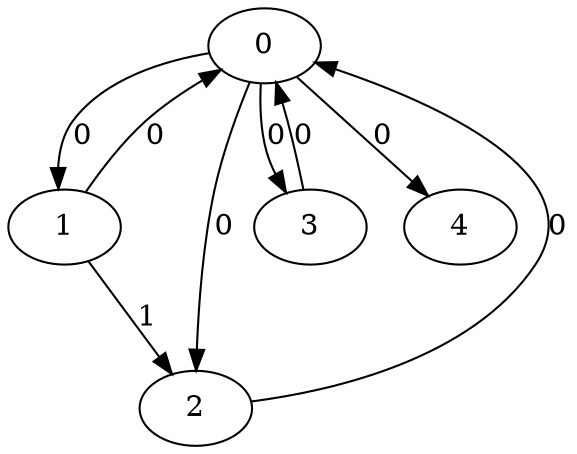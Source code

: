 // Source:361 Canonical: -1 0 0 0 0 0 -1 1 -1 -1 0 -1 -1 -1 -1 0 -1 -1 -1 -1 -1 -1 -1 -1 -1
digraph HRA_from_361_graph_000 {
  0 -> 1 [label="0"];
  0 -> 2 [label="0"];
  0 -> 3 [label="0"];
  1 -> 0 [label="0"];
  1 -> 2 [label="1"];
  2 -> 0 [label="0"];
  3 -> 0 [label="0"];
  0 -> 4 [label="0"];
}

// Source:361 Canonical: -1 0 0 0 0 0 -1 1 -1 -1 0 -1 -1 -1 -1 0 -1 -1 -1 -1 0 -1 -1 -1 -1
digraph HRA_from_361_graph_001 {
  0 -> 1 [label="0"];
  0 -> 2 [label="0"];
  0 -> 3 [label="0"];
  1 -> 0 [label="0"];
  1 -> 2 [label="1"];
  2 -> 0 [label="0"];
  3 -> 0 [label="0"];
  0 -> 4 [label="0"];
  4 -> 0 [label="0"];
}

// Source:361 Canonical: -1 0 0 0 -1 0 -1 1 -1 0 0 -1 -1 -1 -1 0 -1 -1 -1 -1 -1 -1 -1 -1 -1
digraph HRA_from_361_graph_002 {
  0 -> 1 [label="0"];
  0 -> 2 [label="0"];
  0 -> 3 [label="0"];
  1 -> 0 [label="0"];
  1 -> 2 [label="1"];
  2 -> 0 [label="0"];
  3 -> 0 [label="0"];
  1 -> 4 [label="0"];
}

// Source:361 Canonical: -1 0 0 0 0 0 -1 1 -1 0 0 -1 -1 -1 -1 0 -1 -1 -1 -1 -1 -1 -1 -1 -1
digraph HRA_from_361_graph_003 {
  0 -> 1 [label="0"];
  0 -> 2 [label="0"];
  0 -> 3 [label="0"];
  1 -> 0 [label="0"];
  1 -> 2 [label="1"];
  2 -> 0 [label="0"];
  3 -> 0 [label="0"];
  0 -> 4 [label="0"];
  1 -> 4 [label="0"];
}

// Source:361 Canonical: -1 0 0 0 -1 0 -1 1 -1 0 0 -1 -1 -1 -1 0 -1 -1 -1 -1 0 -1 -1 -1 -1
digraph HRA_from_361_graph_004 {
  0 -> 1 [label="0"];
  0 -> 2 [label="0"];
  0 -> 3 [label="0"];
  1 -> 0 [label="0"];
  1 -> 2 [label="1"];
  2 -> 0 [label="0"];
  3 -> 0 [label="0"];
  4 -> 0 [label="0"];
  1 -> 4 [label="0"];
}

// Source:361 Canonical: -1 0 0 0 0 0 -1 1 -1 0 0 -1 -1 -1 -1 0 -1 -1 -1 -1 0 -1 -1 -1 -1
digraph HRA_from_361_graph_005 {
  0 -> 1 [label="0"];
  0 -> 2 [label="0"];
  0 -> 3 [label="0"];
  1 -> 0 [label="0"];
  1 -> 2 [label="1"];
  2 -> 0 [label="0"];
  3 -> 0 [label="0"];
  0 -> 4 [label="0"];
  4 -> 0 [label="0"];
  1 -> 4 [label="0"];
}

// Source:361 Canonical: -1 0 0 0 0 0 -1 1 -1 -1 0 -1 -1 -1 -1 0 -1 -1 -1 -1 -1 0 -1 -1 -1
digraph HRA_from_361_graph_006 {
  0 -> 1 [label="0"];
  0 -> 2 [label="0"];
  0 -> 3 [label="0"];
  1 -> 0 [label="0"];
  1 -> 2 [label="1"];
  2 -> 0 [label="0"];
  3 -> 0 [label="0"];
  0 -> 4 [label="0"];
  4 -> 1 [label="0"];
}

// Source:361 Canonical: -1 0 0 0 0 0 -1 1 -1 -1 0 -1 -1 -1 -1 0 -1 -1 -1 -1 0 0 -1 -1 -1
digraph HRA_from_361_graph_007 {
  0 -> 1 [label="0"];
  0 -> 2 [label="0"];
  0 -> 3 [label="0"];
  1 -> 0 [label="0"];
  1 -> 2 [label="1"];
  2 -> 0 [label="0"];
  3 -> 0 [label="0"];
  0 -> 4 [label="0"];
  4 -> 0 [label="0"];
  4 -> 1 [label="0"];
}

// Source:361 Canonical: -1 0 0 0 -1 0 -1 1 -1 0 0 -1 -1 -1 -1 0 -1 -1 -1 -1 -1 0 -1 -1 -1
digraph HRA_from_361_graph_008 {
  0 -> 1 [label="0"];
  0 -> 2 [label="0"];
  0 -> 3 [label="0"];
  1 -> 0 [label="0"];
  1 -> 2 [label="1"];
  2 -> 0 [label="0"];
  3 -> 0 [label="0"];
  1 -> 4 [label="0"];
  4 -> 1 [label="0"];
}

// Source:361 Canonical: -1 0 0 0 0 0 -1 1 -1 0 0 -1 -1 -1 -1 0 -1 -1 -1 -1 -1 0 -1 -1 -1
digraph HRA_from_361_graph_009 {
  0 -> 1 [label="0"];
  0 -> 2 [label="0"];
  0 -> 3 [label="0"];
  1 -> 0 [label="0"];
  1 -> 2 [label="1"];
  2 -> 0 [label="0"];
  3 -> 0 [label="0"];
  0 -> 4 [label="0"];
  1 -> 4 [label="0"];
  4 -> 1 [label="0"];
}

// Source:361 Canonical: -1 0 0 0 -1 0 -1 1 -1 0 0 -1 -1 -1 -1 0 -1 -1 -1 -1 0 0 -1 -1 -1
digraph HRA_from_361_graph_010 {
  0 -> 1 [label="0"];
  0 -> 2 [label="0"];
  0 -> 3 [label="0"];
  1 -> 0 [label="0"];
  1 -> 2 [label="1"];
  2 -> 0 [label="0"];
  3 -> 0 [label="0"];
  4 -> 0 [label="0"];
  1 -> 4 [label="0"];
  4 -> 1 [label="0"];
}

// Source:361 Canonical: -1 0 0 0 0 0 -1 1 -1 0 0 -1 -1 -1 -1 0 -1 -1 -1 -1 0 0 -1 -1 -1
digraph HRA_from_361_graph_011 {
  0 -> 1 [label="0"];
  0 -> 2 [label="0"];
  0 -> 3 [label="0"];
  1 -> 0 [label="0"];
  1 -> 2 [label="1"];
  2 -> 0 [label="0"];
  3 -> 0 [label="0"];
  0 -> 4 [label="0"];
  4 -> 0 [label="0"];
  1 -> 4 [label="0"];
  4 -> 1 [label="0"];
}

// Source:361 Canonical: -1 0 0 0 -1 0 -1 1 -1 -1 0 -1 -1 -1 0 0 -1 -1 -1 -1 -1 -1 -1 -1 -1
digraph HRA_from_361_graph_012 {
  0 -> 1 [label="0"];
  0 -> 2 [label="0"];
  0 -> 3 [label="0"];
  1 -> 0 [label="0"];
  1 -> 2 [label="1"];
  2 -> 0 [label="0"];
  3 -> 0 [label="0"];
  2 -> 4 [label="0"];
}

// Source:361 Canonical: -1 0 0 0 0 0 -1 1 -1 -1 0 -1 -1 -1 0 0 -1 -1 -1 -1 -1 -1 -1 -1 -1
digraph HRA_from_361_graph_013 {
  0 -> 1 [label="0"];
  0 -> 2 [label="0"];
  0 -> 3 [label="0"];
  1 -> 0 [label="0"];
  1 -> 2 [label="1"];
  2 -> 0 [label="0"];
  3 -> 0 [label="0"];
  0 -> 4 [label="0"];
  2 -> 4 [label="0"];
}

// Source:361 Canonical: -1 0 0 0 -1 0 -1 1 -1 -1 0 -1 -1 -1 0 0 -1 -1 -1 -1 0 -1 -1 -1 -1
digraph HRA_from_361_graph_014 {
  0 -> 1 [label="0"];
  0 -> 2 [label="0"];
  0 -> 3 [label="0"];
  1 -> 0 [label="0"];
  1 -> 2 [label="1"];
  2 -> 0 [label="0"];
  3 -> 0 [label="0"];
  4 -> 0 [label="0"];
  2 -> 4 [label="0"];
}

// Source:361 Canonical: -1 0 0 0 0 0 -1 1 -1 -1 0 -1 -1 -1 0 0 -1 -1 -1 -1 0 -1 -1 -1 -1
digraph HRA_from_361_graph_015 {
  0 -> 1 [label="0"];
  0 -> 2 [label="0"];
  0 -> 3 [label="0"];
  1 -> 0 [label="0"];
  1 -> 2 [label="1"];
  2 -> 0 [label="0"];
  3 -> 0 [label="0"];
  0 -> 4 [label="0"];
  4 -> 0 [label="0"];
  2 -> 4 [label="0"];
}

// Source:361 Canonical: -1 0 0 0 -1 0 -1 1 -1 0 0 -1 -1 -1 0 0 -1 -1 -1 -1 -1 -1 -1 -1 -1
digraph HRA_from_361_graph_016 {
  0 -> 1 [label="0"];
  0 -> 2 [label="0"];
  0 -> 3 [label="0"];
  1 -> 0 [label="0"];
  1 -> 2 [label="1"];
  2 -> 0 [label="0"];
  3 -> 0 [label="0"];
  1 -> 4 [label="0"];
  2 -> 4 [label="0"];
}

// Source:361 Canonical: -1 0 0 0 0 0 -1 1 -1 0 0 -1 -1 -1 0 0 -1 -1 -1 -1 -1 -1 -1 -1 -1
digraph HRA_from_361_graph_017 {
  0 -> 1 [label="0"];
  0 -> 2 [label="0"];
  0 -> 3 [label="0"];
  1 -> 0 [label="0"];
  1 -> 2 [label="1"];
  2 -> 0 [label="0"];
  3 -> 0 [label="0"];
  0 -> 4 [label="0"];
  1 -> 4 [label="0"];
  2 -> 4 [label="0"];
}

// Source:361 Canonical: -1 0 0 0 -1 0 -1 1 -1 0 0 -1 -1 -1 0 0 -1 -1 -1 -1 0 -1 -1 -1 -1
digraph HRA_from_361_graph_018 {
  0 -> 1 [label="0"];
  0 -> 2 [label="0"];
  0 -> 3 [label="0"];
  1 -> 0 [label="0"];
  1 -> 2 [label="1"];
  2 -> 0 [label="0"];
  3 -> 0 [label="0"];
  4 -> 0 [label="0"];
  1 -> 4 [label="0"];
  2 -> 4 [label="0"];
}

// Source:361 Canonical: -1 0 0 0 0 0 -1 1 -1 0 0 -1 -1 -1 0 0 -1 -1 -1 -1 0 -1 -1 -1 -1
digraph HRA_from_361_graph_019 {
  0 -> 1 [label="0"];
  0 -> 2 [label="0"];
  0 -> 3 [label="0"];
  1 -> 0 [label="0"];
  1 -> 2 [label="1"];
  2 -> 0 [label="0"];
  3 -> 0 [label="0"];
  0 -> 4 [label="0"];
  4 -> 0 [label="0"];
  1 -> 4 [label="0"];
  2 -> 4 [label="0"];
}

// Source:361 Canonical: -1 0 0 0 -1 0 -1 1 -1 -1 0 -1 -1 -1 0 0 -1 -1 -1 -1 -1 0 -1 -1 -1
digraph HRA_from_361_graph_020 {
  0 -> 1 [label="0"];
  0 -> 2 [label="0"];
  0 -> 3 [label="0"];
  1 -> 0 [label="0"];
  1 -> 2 [label="1"];
  2 -> 0 [label="0"];
  3 -> 0 [label="0"];
  4 -> 1 [label="0"];
  2 -> 4 [label="0"];
}

// Source:361 Canonical: -1 0 0 0 0 0 -1 1 -1 -1 0 -1 -1 -1 0 0 -1 -1 -1 -1 -1 0 -1 -1 -1
digraph HRA_from_361_graph_021 {
  0 -> 1 [label="0"];
  0 -> 2 [label="0"];
  0 -> 3 [label="0"];
  1 -> 0 [label="0"];
  1 -> 2 [label="1"];
  2 -> 0 [label="0"];
  3 -> 0 [label="0"];
  0 -> 4 [label="0"];
  4 -> 1 [label="0"];
  2 -> 4 [label="0"];
}

// Source:361 Canonical: -1 0 0 0 -1 0 -1 1 -1 -1 0 -1 -1 -1 0 0 -1 -1 -1 -1 0 0 -1 -1 -1
digraph HRA_from_361_graph_022 {
  0 -> 1 [label="0"];
  0 -> 2 [label="0"];
  0 -> 3 [label="0"];
  1 -> 0 [label="0"];
  1 -> 2 [label="1"];
  2 -> 0 [label="0"];
  3 -> 0 [label="0"];
  4 -> 0 [label="0"];
  4 -> 1 [label="0"];
  2 -> 4 [label="0"];
}

// Source:361 Canonical: -1 0 0 0 0 0 -1 1 -1 -1 0 -1 -1 -1 0 0 -1 -1 -1 -1 0 0 -1 -1 -1
digraph HRA_from_361_graph_023 {
  0 -> 1 [label="0"];
  0 -> 2 [label="0"];
  0 -> 3 [label="0"];
  1 -> 0 [label="0"];
  1 -> 2 [label="1"];
  2 -> 0 [label="0"];
  3 -> 0 [label="0"];
  0 -> 4 [label="0"];
  4 -> 0 [label="0"];
  4 -> 1 [label="0"];
  2 -> 4 [label="0"];
}

// Source:361 Canonical: -1 0 0 0 -1 0 -1 1 -1 0 0 -1 -1 -1 0 0 -1 -1 -1 -1 -1 0 -1 -1 -1
digraph HRA_from_361_graph_024 {
  0 -> 1 [label="0"];
  0 -> 2 [label="0"];
  0 -> 3 [label="0"];
  1 -> 0 [label="0"];
  1 -> 2 [label="1"];
  2 -> 0 [label="0"];
  3 -> 0 [label="0"];
  1 -> 4 [label="0"];
  4 -> 1 [label="0"];
  2 -> 4 [label="0"];
}

// Source:361 Canonical: -1 0 0 0 0 0 -1 1 -1 0 0 -1 -1 -1 0 0 -1 -1 -1 -1 -1 0 -1 -1 -1
digraph HRA_from_361_graph_025 {
  0 -> 1 [label="0"];
  0 -> 2 [label="0"];
  0 -> 3 [label="0"];
  1 -> 0 [label="0"];
  1 -> 2 [label="1"];
  2 -> 0 [label="0"];
  3 -> 0 [label="0"];
  0 -> 4 [label="0"];
  1 -> 4 [label="0"];
  4 -> 1 [label="0"];
  2 -> 4 [label="0"];
}

// Source:361 Canonical: -1 0 0 0 -1 0 -1 1 -1 0 0 -1 -1 -1 0 0 -1 -1 -1 -1 0 0 -1 -1 -1
digraph HRA_from_361_graph_026 {
  0 -> 1 [label="0"];
  0 -> 2 [label="0"];
  0 -> 3 [label="0"];
  1 -> 0 [label="0"];
  1 -> 2 [label="1"];
  2 -> 0 [label="0"];
  3 -> 0 [label="0"];
  4 -> 0 [label="0"];
  1 -> 4 [label="0"];
  4 -> 1 [label="0"];
  2 -> 4 [label="0"];
}

// Source:361 Canonical: -1 0 0 0 0 0 -1 1 -1 0 0 -1 -1 -1 0 0 -1 -1 -1 -1 0 0 -1 -1 -1
digraph HRA_from_361_graph_027 {
  0 -> 1 [label="0"];
  0 -> 2 [label="0"];
  0 -> 3 [label="0"];
  1 -> 0 [label="0"];
  1 -> 2 [label="1"];
  2 -> 0 [label="0"];
  3 -> 0 [label="0"];
  0 -> 4 [label="0"];
  4 -> 0 [label="0"];
  1 -> 4 [label="0"];
  4 -> 1 [label="0"];
  2 -> 4 [label="0"];
}

// Source:361 Canonical: -1 0 0 0 0 0 -1 1 -1 -1 0 -1 -1 -1 -1 0 -1 -1 -1 -1 -1 -1 0 -1 -1
digraph HRA_from_361_graph_028 {
  0 -> 1 [label="0"];
  0 -> 2 [label="0"];
  0 -> 3 [label="0"];
  1 -> 0 [label="0"];
  1 -> 2 [label="1"];
  2 -> 0 [label="0"];
  3 -> 0 [label="0"];
  0 -> 4 [label="0"];
  4 -> 2 [label="0"];
}

// Source:361 Canonical: -1 0 0 0 0 0 -1 1 -1 -1 0 -1 -1 -1 -1 0 -1 -1 -1 -1 0 -1 0 -1 -1
digraph HRA_from_361_graph_029 {
  0 -> 1 [label="0"];
  0 -> 2 [label="0"];
  0 -> 3 [label="0"];
  1 -> 0 [label="0"];
  1 -> 2 [label="1"];
  2 -> 0 [label="0"];
  3 -> 0 [label="0"];
  0 -> 4 [label="0"];
  4 -> 0 [label="0"];
  4 -> 2 [label="0"];
}

// Source:361 Canonical: -1 0 0 0 -1 0 -1 1 -1 0 0 -1 -1 -1 -1 0 -1 -1 -1 -1 -1 -1 0 -1 -1
digraph HRA_from_361_graph_030 {
  0 -> 1 [label="0"];
  0 -> 2 [label="0"];
  0 -> 3 [label="0"];
  1 -> 0 [label="0"];
  1 -> 2 [label="1"];
  2 -> 0 [label="0"];
  3 -> 0 [label="0"];
  1 -> 4 [label="0"];
  4 -> 2 [label="0"];
}

// Source:361 Canonical: -1 0 0 0 0 0 -1 1 -1 0 0 -1 -1 -1 -1 0 -1 -1 -1 -1 -1 -1 0 -1 -1
digraph HRA_from_361_graph_031 {
  0 -> 1 [label="0"];
  0 -> 2 [label="0"];
  0 -> 3 [label="0"];
  1 -> 0 [label="0"];
  1 -> 2 [label="1"];
  2 -> 0 [label="0"];
  3 -> 0 [label="0"];
  0 -> 4 [label="0"];
  1 -> 4 [label="0"];
  4 -> 2 [label="0"];
}

// Source:361 Canonical: -1 0 0 0 -1 0 -1 1 -1 0 0 -1 -1 -1 -1 0 -1 -1 -1 -1 0 -1 0 -1 -1
digraph HRA_from_361_graph_032 {
  0 -> 1 [label="0"];
  0 -> 2 [label="0"];
  0 -> 3 [label="0"];
  1 -> 0 [label="0"];
  1 -> 2 [label="1"];
  2 -> 0 [label="0"];
  3 -> 0 [label="0"];
  4 -> 0 [label="0"];
  1 -> 4 [label="0"];
  4 -> 2 [label="0"];
}

// Source:361 Canonical: -1 0 0 0 0 0 -1 1 -1 0 0 -1 -1 -1 -1 0 -1 -1 -1 -1 0 -1 0 -1 -1
digraph HRA_from_361_graph_033 {
  0 -> 1 [label="0"];
  0 -> 2 [label="0"];
  0 -> 3 [label="0"];
  1 -> 0 [label="0"];
  1 -> 2 [label="1"];
  2 -> 0 [label="0"];
  3 -> 0 [label="0"];
  0 -> 4 [label="0"];
  4 -> 0 [label="0"];
  1 -> 4 [label="0"];
  4 -> 2 [label="0"];
}

// Source:361 Canonical: -1 0 0 0 0 0 -1 1 -1 -1 0 -1 -1 -1 -1 0 -1 -1 -1 -1 -1 0 0 -1 -1
digraph HRA_from_361_graph_034 {
  0 -> 1 [label="0"];
  0 -> 2 [label="0"];
  0 -> 3 [label="0"];
  1 -> 0 [label="0"];
  1 -> 2 [label="1"];
  2 -> 0 [label="0"];
  3 -> 0 [label="0"];
  0 -> 4 [label="0"];
  4 -> 1 [label="0"];
  4 -> 2 [label="0"];
}

// Source:361 Canonical: -1 0 0 0 0 0 -1 1 -1 -1 0 -1 -1 -1 -1 0 -1 -1 -1 -1 0 0 0 -1 -1
digraph HRA_from_361_graph_035 {
  0 -> 1 [label="0"];
  0 -> 2 [label="0"];
  0 -> 3 [label="0"];
  1 -> 0 [label="0"];
  1 -> 2 [label="1"];
  2 -> 0 [label="0"];
  3 -> 0 [label="0"];
  0 -> 4 [label="0"];
  4 -> 0 [label="0"];
  4 -> 1 [label="0"];
  4 -> 2 [label="0"];
}

// Source:361 Canonical: -1 0 0 0 -1 0 -1 1 -1 0 0 -1 -1 -1 -1 0 -1 -1 -1 -1 -1 0 0 -1 -1
digraph HRA_from_361_graph_036 {
  0 -> 1 [label="0"];
  0 -> 2 [label="0"];
  0 -> 3 [label="0"];
  1 -> 0 [label="0"];
  1 -> 2 [label="1"];
  2 -> 0 [label="0"];
  3 -> 0 [label="0"];
  1 -> 4 [label="0"];
  4 -> 1 [label="0"];
  4 -> 2 [label="0"];
}

// Source:361 Canonical: -1 0 0 0 0 0 -1 1 -1 0 0 -1 -1 -1 -1 0 -1 -1 -1 -1 -1 0 0 -1 -1
digraph HRA_from_361_graph_037 {
  0 -> 1 [label="0"];
  0 -> 2 [label="0"];
  0 -> 3 [label="0"];
  1 -> 0 [label="0"];
  1 -> 2 [label="1"];
  2 -> 0 [label="0"];
  3 -> 0 [label="0"];
  0 -> 4 [label="0"];
  1 -> 4 [label="0"];
  4 -> 1 [label="0"];
  4 -> 2 [label="0"];
}

// Source:361 Canonical: -1 0 0 0 -1 0 -1 1 -1 0 0 -1 -1 -1 -1 0 -1 -1 -1 -1 0 0 0 -1 -1
digraph HRA_from_361_graph_038 {
  0 -> 1 [label="0"];
  0 -> 2 [label="0"];
  0 -> 3 [label="0"];
  1 -> 0 [label="0"];
  1 -> 2 [label="1"];
  2 -> 0 [label="0"];
  3 -> 0 [label="0"];
  4 -> 0 [label="0"];
  1 -> 4 [label="0"];
  4 -> 1 [label="0"];
  4 -> 2 [label="0"];
}

// Source:361 Canonical: -1 0 0 0 0 0 -1 1 -1 0 0 -1 -1 -1 -1 0 -1 -1 -1 -1 0 0 0 -1 -1
digraph HRA_from_361_graph_039 {
  0 -> 1 [label="0"];
  0 -> 2 [label="0"];
  0 -> 3 [label="0"];
  1 -> 0 [label="0"];
  1 -> 2 [label="1"];
  2 -> 0 [label="0"];
  3 -> 0 [label="0"];
  0 -> 4 [label="0"];
  4 -> 0 [label="0"];
  1 -> 4 [label="0"];
  4 -> 1 [label="0"];
  4 -> 2 [label="0"];
}

// Source:361 Canonical: -1 0 0 0 -1 0 -1 1 -1 -1 0 -1 -1 -1 0 0 -1 -1 -1 -1 -1 -1 0 -1 -1
digraph HRA_from_361_graph_040 {
  0 -> 1 [label="0"];
  0 -> 2 [label="0"];
  0 -> 3 [label="0"];
  1 -> 0 [label="0"];
  1 -> 2 [label="1"];
  2 -> 0 [label="0"];
  3 -> 0 [label="0"];
  2 -> 4 [label="0"];
  4 -> 2 [label="0"];
}

// Source:361 Canonical: -1 0 0 0 0 0 -1 1 -1 -1 0 -1 -1 -1 0 0 -1 -1 -1 -1 -1 -1 0 -1 -1
digraph HRA_from_361_graph_041 {
  0 -> 1 [label="0"];
  0 -> 2 [label="0"];
  0 -> 3 [label="0"];
  1 -> 0 [label="0"];
  1 -> 2 [label="1"];
  2 -> 0 [label="0"];
  3 -> 0 [label="0"];
  0 -> 4 [label="0"];
  2 -> 4 [label="0"];
  4 -> 2 [label="0"];
}

// Source:361 Canonical: -1 0 0 0 -1 0 -1 1 -1 -1 0 -1 -1 -1 0 0 -1 -1 -1 -1 0 -1 0 -1 -1
digraph HRA_from_361_graph_042 {
  0 -> 1 [label="0"];
  0 -> 2 [label="0"];
  0 -> 3 [label="0"];
  1 -> 0 [label="0"];
  1 -> 2 [label="1"];
  2 -> 0 [label="0"];
  3 -> 0 [label="0"];
  4 -> 0 [label="0"];
  2 -> 4 [label="0"];
  4 -> 2 [label="0"];
}

// Source:361 Canonical: -1 0 0 0 0 0 -1 1 -1 -1 0 -1 -1 -1 0 0 -1 -1 -1 -1 0 -1 0 -1 -1
digraph HRA_from_361_graph_043 {
  0 -> 1 [label="0"];
  0 -> 2 [label="0"];
  0 -> 3 [label="0"];
  1 -> 0 [label="0"];
  1 -> 2 [label="1"];
  2 -> 0 [label="0"];
  3 -> 0 [label="0"];
  0 -> 4 [label="0"];
  4 -> 0 [label="0"];
  2 -> 4 [label="0"];
  4 -> 2 [label="0"];
}

// Source:361 Canonical: -1 0 0 0 -1 0 -1 1 -1 0 0 -1 -1 -1 0 0 -1 -1 -1 -1 -1 -1 0 -1 -1
digraph HRA_from_361_graph_044 {
  0 -> 1 [label="0"];
  0 -> 2 [label="0"];
  0 -> 3 [label="0"];
  1 -> 0 [label="0"];
  1 -> 2 [label="1"];
  2 -> 0 [label="0"];
  3 -> 0 [label="0"];
  1 -> 4 [label="0"];
  2 -> 4 [label="0"];
  4 -> 2 [label="0"];
}

// Source:361 Canonical: -1 0 0 0 0 0 -1 1 -1 0 0 -1 -1 -1 0 0 -1 -1 -1 -1 -1 -1 0 -1 -1
digraph HRA_from_361_graph_045 {
  0 -> 1 [label="0"];
  0 -> 2 [label="0"];
  0 -> 3 [label="0"];
  1 -> 0 [label="0"];
  1 -> 2 [label="1"];
  2 -> 0 [label="0"];
  3 -> 0 [label="0"];
  0 -> 4 [label="0"];
  1 -> 4 [label="0"];
  2 -> 4 [label="0"];
  4 -> 2 [label="0"];
}

// Source:361 Canonical: -1 0 0 0 -1 0 -1 1 -1 0 0 -1 -1 -1 0 0 -1 -1 -1 -1 0 -1 0 -1 -1
digraph HRA_from_361_graph_046 {
  0 -> 1 [label="0"];
  0 -> 2 [label="0"];
  0 -> 3 [label="0"];
  1 -> 0 [label="0"];
  1 -> 2 [label="1"];
  2 -> 0 [label="0"];
  3 -> 0 [label="0"];
  4 -> 0 [label="0"];
  1 -> 4 [label="0"];
  2 -> 4 [label="0"];
  4 -> 2 [label="0"];
}

// Source:361 Canonical: -1 0 0 0 0 0 -1 1 -1 0 0 -1 -1 -1 0 0 -1 -1 -1 -1 0 -1 0 -1 -1
digraph HRA_from_361_graph_047 {
  0 -> 1 [label="0"];
  0 -> 2 [label="0"];
  0 -> 3 [label="0"];
  1 -> 0 [label="0"];
  1 -> 2 [label="1"];
  2 -> 0 [label="0"];
  3 -> 0 [label="0"];
  0 -> 4 [label="0"];
  4 -> 0 [label="0"];
  1 -> 4 [label="0"];
  2 -> 4 [label="0"];
  4 -> 2 [label="0"];
}

// Source:361 Canonical: -1 0 0 0 -1 0 -1 1 -1 -1 0 -1 -1 -1 0 0 -1 -1 -1 -1 -1 0 0 -1 -1
digraph HRA_from_361_graph_048 {
  0 -> 1 [label="0"];
  0 -> 2 [label="0"];
  0 -> 3 [label="0"];
  1 -> 0 [label="0"];
  1 -> 2 [label="1"];
  2 -> 0 [label="0"];
  3 -> 0 [label="0"];
  4 -> 1 [label="0"];
  2 -> 4 [label="0"];
  4 -> 2 [label="0"];
}

// Source:361 Canonical: -1 0 0 0 0 0 -1 1 -1 -1 0 -1 -1 -1 0 0 -1 -1 -1 -1 -1 0 0 -1 -1
digraph HRA_from_361_graph_049 {
  0 -> 1 [label="0"];
  0 -> 2 [label="0"];
  0 -> 3 [label="0"];
  1 -> 0 [label="0"];
  1 -> 2 [label="1"];
  2 -> 0 [label="0"];
  3 -> 0 [label="0"];
  0 -> 4 [label="0"];
  4 -> 1 [label="0"];
  2 -> 4 [label="0"];
  4 -> 2 [label="0"];
}

// Source:361 Canonical: -1 0 0 0 -1 0 -1 1 -1 -1 0 -1 -1 -1 0 0 -1 -1 -1 -1 0 0 0 -1 -1
digraph HRA_from_361_graph_050 {
  0 -> 1 [label="0"];
  0 -> 2 [label="0"];
  0 -> 3 [label="0"];
  1 -> 0 [label="0"];
  1 -> 2 [label="1"];
  2 -> 0 [label="0"];
  3 -> 0 [label="0"];
  4 -> 0 [label="0"];
  4 -> 1 [label="0"];
  2 -> 4 [label="0"];
  4 -> 2 [label="0"];
}

// Source:361 Canonical: -1 0 0 0 0 0 -1 1 -1 -1 0 -1 -1 -1 0 0 -1 -1 -1 -1 0 0 0 -1 -1
digraph HRA_from_361_graph_051 {
  0 -> 1 [label="0"];
  0 -> 2 [label="0"];
  0 -> 3 [label="0"];
  1 -> 0 [label="0"];
  1 -> 2 [label="1"];
  2 -> 0 [label="0"];
  3 -> 0 [label="0"];
  0 -> 4 [label="0"];
  4 -> 0 [label="0"];
  4 -> 1 [label="0"];
  2 -> 4 [label="0"];
  4 -> 2 [label="0"];
}

// Source:361 Canonical: -1 0 0 0 -1 0 -1 1 -1 0 0 -1 -1 -1 0 0 -1 -1 -1 -1 -1 0 0 -1 -1
digraph HRA_from_361_graph_052 {
  0 -> 1 [label="0"];
  0 -> 2 [label="0"];
  0 -> 3 [label="0"];
  1 -> 0 [label="0"];
  1 -> 2 [label="1"];
  2 -> 0 [label="0"];
  3 -> 0 [label="0"];
  1 -> 4 [label="0"];
  4 -> 1 [label="0"];
  2 -> 4 [label="0"];
  4 -> 2 [label="0"];
}

// Source:361 Canonical: -1 0 0 0 0 0 -1 1 -1 0 0 -1 -1 -1 0 0 -1 -1 -1 -1 -1 0 0 -1 -1
digraph HRA_from_361_graph_053 {
  0 -> 1 [label="0"];
  0 -> 2 [label="0"];
  0 -> 3 [label="0"];
  1 -> 0 [label="0"];
  1 -> 2 [label="1"];
  2 -> 0 [label="0"];
  3 -> 0 [label="0"];
  0 -> 4 [label="0"];
  1 -> 4 [label="0"];
  4 -> 1 [label="0"];
  2 -> 4 [label="0"];
  4 -> 2 [label="0"];
}

// Source:361 Canonical: -1 0 0 0 -1 0 -1 1 -1 0 0 -1 -1 -1 0 0 -1 -1 -1 -1 0 0 0 -1 -1
digraph HRA_from_361_graph_054 {
  0 -> 1 [label="0"];
  0 -> 2 [label="0"];
  0 -> 3 [label="0"];
  1 -> 0 [label="0"];
  1 -> 2 [label="1"];
  2 -> 0 [label="0"];
  3 -> 0 [label="0"];
  4 -> 0 [label="0"];
  1 -> 4 [label="0"];
  4 -> 1 [label="0"];
  2 -> 4 [label="0"];
  4 -> 2 [label="0"];
}

// Source:361 Canonical: -1 0 0 0 0 0 -1 1 -1 0 0 -1 -1 -1 0 0 -1 -1 -1 -1 0 0 0 -1 -1
digraph HRA_from_361_graph_055 {
  0 -> 1 [label="0"];
  0 -> 2 [label="0"];
  0 -> 3 [label="0"];
  1 -> 0 [label="0"];
  1 -> 2 [label="1"];
  2 -> 0 [label="0"];
  3 -> 0 [label="0"];
  0 -> 4 [label="0"];
  4 -> 0 [label="0"];
  1 -> 4 [label="0"];
  4 -> 1 [label="0"];
  2 -> 4 [label="0"];
  4 -> 2 [label="0"];
}

// Source:361 Canonical: -1 0 0 0 -1 0 -1 1 -1 -1 0 -1 -1 -1 -1 0 -1 -1 -1 0 -1 -1 -1 -1 -1
digraph HRA_from_361_graph_056 {
  0 -> 1 [label="0"];
  0 -> 2 [label="0"];
  0 -> 3 [label="0"];
  1 -> 0 [label="0"];
  1 -> 2 [label="1"];
  2 -> 0 [label="0"];
  3 -> 0 [label="0"];
  3 -> 4 [label="0"];
}

// Source:361 Canonical: -1 0 0 0 0 0 -1 1 -1 -1 0 -1 -1 -1 -1 0 -1 -1 -1 0 -1 -1 -1 -1 -1
digraph HRA_from_361_graph_057 {
  0 -> 1 [label="0"];
  0 -> 2 [label="0"];
  0 -> 3 [label="0"];
  1 -> 0 [label="0"];
  1 -> 2 [label="1"];
  2 -> 0 [label="0"];
  3 -> 0 [label="0"];
  0 -> 4 [label="0"];
  3 -> 4 [label="0"];
}

// Source:361 Canonical: -1 0 0 0 -1 0 -1 1 -1 -1 0 -1 -1 -1 -1 0 -1 -1 -1 0 0 -1 -1 -1 -1
digraph HRA_from_361_graph_058 {
  0 -> 1 [label="0"];
  0 -> 2 [label="0"];
  0 -> 3 [label="0"];
  1 -> 0 [label="0"];
  1 -> 2 [label="1"];
  2 -> 0 [label="0"];
  3 -> 0 [label="0"];
  4 -> 0 [label="0"];
  3 -> 4 [label="0"];
}

// Source:361 Canonical: -1 0 0 0 0 0 -1 1 -1 -1 0 -1 -1 -1 -1 0 -1 -1 -1 0 0 -1 -1 -1 -1
digraph HRA_from_361_graph_059 {
  0 -> 1 [label="0"];
  0 -> 2 [label="0"];
  0 -> 3 [label="0"];
  1 -> 0 [label="0"];
  1 -> 2 [label="1"];
  2 -> 0 [label="0"];
  3 -> 0 [label="0"];
  0 -> 4 [label="0"];
  4 -> 0 [label="0"];
  3 -> 4 [label="0"];
}

// Source:361 Canonical: -1 0 0 0 -1 0 -1 1 -1 0 0 -1 -1 -1 -1 0 -1 -1 -1 0 -1 -1 -1 -1 -1
digraph HRA_from_361_graph_060 {
  0 -> 1 [label="0"];
  0 -> 2 [label="0"];
  0 -> 3 [label="0"];
  1 -> 0 [label="0"];
  1 -> 2 [label="1"];
  2 -> 0 [label="0"];
  3 -> 0 [label="0"];
  1 -> 4 [label="0"];
  3 -> 4 [label="0"];
}

// Source:361 Canonical: -1 0 0 0 0 0 -1 1 -1 0 0 -1 -1 -1 -1 0 -1 -1 -1 0 -1 -1 -1 -1 -1
digraph HRA_from_361_graph_061 {
  0 -> 1 [label="0"];
  0 -> 2 [label="0"];
  0 -> 3 [label="0"];
  1 -> 0 [label="0"];
  1 -> 2 [label="1"];
  2 -> 0 [label="0"];
  3 -> 0 [label="0"];
  0 -> 4 [label="0"];
  1 -> 4 [label="0"];
  3 -> 4 [label="0"];
}

// Source:361 Canonical: -1 0 0 0 -1 0 -1 1 -1 0 0 -1 -1 -1 -1 0 -1 -1 -1 0 0 -1 -1 -1 -1
digraph HRA_from_361_graph_062 {
  0 -> 1 [label="0"];
  0 -> 2 [label="0"];
  0 -> 3 [label="0"];
  1 -> 0 [label="0"];
  1 -> 2 [label="1"];
  2 -> 0 [label="0"];
  3 -> 0 [label="0"];
  4 -> 0 [label="0"];
  1 -> 4 [label="0"];
  3 -> 4 [label="0"];
}

// Source:361 Canonical: -1 0 0 0 0 0 -1 1 -1 0 0 -1 -1 -1 -1 0 -1 -1 -1 0 0 -1 -1 -1 -1
digraph HRA_from_361_graph_063 {
  0 -> 1 [label="0"];
  0 -> 2 [label="0"];
  0 -> 3 [label="0"];
  1 -> 0 [label="0"];
  1 -> 2 [label="1"];
  2 -> 0 [label="0"];
  3 -> 0 [label="0"];
  0 -> 4 [label="0"];
  4 -> 0 [label="0"];
  1 -> 4 [label="0"];
  3 -> 4 [label="0"];
}

// Source:361 Canonical: -1 0 0 0 -1 0 -1 1 -1 -1 0 -1 -1 -1 -1 0 -1 -1 -1 0 -1 0 -1 -1 -1
digraph HRA_from_361_graph_064 {
  0 -> 1 [label="0"];
  0 -> 2 [label="0"];
  0 -> 3 [label="0"];
  1 -> 0 [label="0"];
  1 -> 2 [label="1"];
  2 -> 0 [label="0"];
  3 -> 0 [label="0"];
  4 -> 1 [label="0"];
  3 -> 4 [label="0"];
}

// Source:361 Canonical: -1 0 0 0 0 0 -1 1 -1 -1 0 -1 -1 -1 -1 0 -1 -1 -1 0 -1 0 -1 -1 -1
digraph HRA_from_361_graph_065 {
  0 -> 1 [label="0"];
  0 -> 2 [label="0"];
  0 -> 3 [label="0"];
  1 -> 0 [label="0"];
  1 -> 2 [label="1"];
  2 -> 0 [label="0"];
  3 -> 0 [label="0"];
  0 -> 4 [label="0"];
  4 -> 1 [label="0"];
  3 -> 4 [label="0"];
}

// Source:361 Canonical: -1 0 0 0 -1 0 -1 1 -1 -1 0 -1 -1 -1 -1 0 -1 -1 -1 0 0 0 -1 -1 -1
digraph HRA_from_361_graph_066 {
  0 -> 1 [label="0"];
  0 -> 2 [label="0"];
  0 -> 3 [label="0"];
  1 -> 0 [label="0"];
  1 -> 2 [label="1"];
  2 -> 0 [label="0"];
  3 -> 0 [label="0"];
  4 -> 0 [label="0"];
  4 -> 1 [label="0"];
  3 -> 4 [label="0"];
}

// Source:361 Canonical: -1 0 0 0 0 0 -1 1 -1 -1 0 -1 -1 -1 -1 0 -1 -1 -1 0 0 0 -1 -1 -1
digraph HRA_from_361_graph_067 {
  0 -> 1 [label="0"];
  0 -> 2 [label="0"];
  0 -> 3 [label="0"];
  1 -> 0 [label="0"];
  1 -> 2 [label="1"];
  2 -> 0 [label="0"];
  3 -> 0 [label="0"];
  0 -> 4 [label="0"];
  4 -> 0 [label="0"];
  4 -> 1 [label="0"];
  3 -> 4 [label="0"];
}

// Source:361 Canonical: -1 0 0 0 -1 0 -1 1 -1 0 0 -1 -1 -1 -1 0 -1 -1 -1 0 -1 0 -1 -1 -1
digraph HRA_from_361_graph_068 {
  0 -> 1 [label="0"];
  0 -> 2 [label="0"];
  0 -> 3 [label="0"];
  1 -> 0 [label="0"];
  1 -> 2 [label="1"];
  2 -> 0 [label="0"];
  3 -> 0 [label="0"];
  1 -> 4 [label="0"];
  4 -> 1 [label="0"];
  3 -> 4 [label="0"];
}

// Source:361 Canonical: -1 0 0 0 0 0 -1 1 -1 0 0 -1 -1 -1 -1 0 -1 -1 -1 0 -1 0 -1 -1 -1
digraph HRA_from_361_graph_069 {
  0 -> 1 [label="0"];
  0 -> 2 [label="0"];
  0 -> 3 [label="0"];
  1 -> 0 [label="0"];
  1 -> 2 [label="1"];
  2 -> 0 [label="0"];
  3 -> 0 [label="0"];
  0 -> 4 [label="0"];
  1 -> 4 [label="0"];
  4 -> 1 [label="0"];
  3 -> 4 [label="0"];
}

// Source:361 Canonical: -1 0 0 0 -1 0 -1 1 -1 0 0 -1 -1 -1 -1 0 -1 -1 -1 0 0 0 -1 -1 -1
digraph HRA_from_361_graph_070 {
  0 -> 1 [label="0"];
  0 -> 2 [label="0"];
  0 -> 3 [label="0"];
  1 -> 0 [label="0"];
  1 -> 2 [label="1"];
  2 -> 0 [label="0"];
  3 -> 0 [label="0"];
  4 -> 0 [label="0"];
  1 -> 4 [label="0"];
  4 -> 1 [label="0"];
  3 -> 4 [label="0"];
}

// Source:361 Canonical: -1 0 0 0 0 0 -1 1 -1 0 0 -1 -1 -1 -1 0 -1 -1 -1 0 0 0 -1 -1 -1
digraph HRA_from_361_graph_071 {
  0 -> 1 [label="0"];
  0 -> 2 [label="0"];
  0 -> 3 [label="0"];
  1 -> 0 [label="0"];
  1 -> 2 [label="1"];
  2 -> 0 [label="0"];
  3 -> 0 [label="0"];
  0 -> 4 [label="0"];
  4 -> 0 [label="0"];
  1 -> 4 [label="0"];
  4 -> 1 [label="0"];
  3 -> 4 [label="0"];
}

// Source:361 Canonical: -1 0 0 0 -1 0 -1 1 -1 -1 0 -1 -1 -1 0 0 -1 -1 -1 0 -1 -1 -1 -1 -1
digraph HRA_from_361_graph_072 {
  0 -> 1 [label="0"];
  0 -> 2 [label="0"];
  0 -> 3 [label="0"];
  1 -> 0 [label="0"];
  1 -> 2 [label="1"];
  2 -> 0 [label="0"];
  3 -> 0 [label="0"];
  2 -> 4 [label="0"];
  3 -> 4 [label="0"];
}

// Source:361 Canonical: -1 0 0 0 0 0 -1 1 -1 -1 0 -1 -1 -1 0 0 -1 -1 -1 0 -1 -1 -1 -1 -1
digraph HRA_from_361_graph_073 {
  0 -> 1 [label="0"];
  0 -> 2 [label="0"];
  0 -> 3 [label="0"];
  1 -> 0 [label="0"];
  1 -> 2 [label="1"];
  2 -> 0 [label="0"];
  3 -> 0 [label="0"];
  0 -> 4 [label="0"];
  2 -> 4 [label="0"];
  3 -> 4 [label="0"];
}

// Source:361 Canonical: -1 0 0 0 -1 0 -1 1 -1 -1 0 -1 -1 -1 0 0 -1 -1 -1 0 0 -1 -1 -1 -1
digraph HRA_from_361_graph_074 {
  0 -> 1 [label="0"];
  0 -> 2 [label="0"];
  0 -> 3 [label="0"];
  1 -> 0 [label="0"];
  1 -> 2 [label="1"];
  2 -> 0 [label="0"];
  3 -> 0 [label="0"];
  4 -> 0 [label="0"];
  2 -> 4 [label="0"];
  3 -> 4 [label="0"];
}

// Source:361 Canonical: -1 0 0 0 0 0 -1 1 -1 -1 0 -1 -1 -1 0 0 -1 -1 -1 0 0 -1 -1 -1 -1
digraph HRA_from_361_graph_075 {
  0 -> 1 [label="0"];
  0 -> 2 [label="0"];
  0 -> 3 [label="0"];
  1 -> 0 [label="0"];
  1 -> 2 [label="1"];
  2 -> 0 [label="0"];
  3 -> 0 [label="0"];
  0 -> 4 [label="0"];
  4 -> 0 [label="0"];
  2 -> 4 [label="0"];
  3 -> 4 [label="0"];
}

// Source:361 Canonical: -1 0 0 0 -1 0 -1 1 -1 0 0 -1 -1 -1 0 0 -1 -1 -1 0 -1 -1 -1 -1 -1
digraph HRA_from_361_graph_076 {
  0 -> 1 [label="0"];
  0 -> 2 [label="0"];
  0 -> 3 [label="0"];
  1 -> 0 [label="0"];
  1 -> 2 [label="1"];
  2 -> 0 [label="0"];
  3 -> 0 [label="0"];
  1 -> 4 [label="0"];
  2 -> 4 [label="0"];
  3 -> 4 [label="0"];
}

// Source:361 Canonical: -1 0 0 0 0 0 -1 1 -1 0 0 -1 -1 -1 0 0 -1 -1 -1 0 -1 -1 -1 -1 -1
digraph HRA_from_361_graph_077 {
  0 -> 1 [label="0"];
  0 -> 2 [label="0"];
  0 -> 3 [label="0"];
  1 -> 0 [label="0"];
  1 -> 2 [label="1"];
  2 -> 0 [label="0"];
  3 -> 0 [label="0"];
  0 -> 4 [label="0"];
  1 -> 4 [label="0"];
  2 -> 4 [label="0"];
  3 -> 4 [label="0"];
}

// Source:361 Canonical: -1 0 0 0 -1 0 -1 1 -1 0 0 -1 -1 -1 0 0 -1 -1 -1 0 0 -1 -1 -1 -1
digraph HRA_from_361_graph_078 {
  0 -> 1 [label="0"];
  0 -> 2 [label="0"];
  0 -> 3 [label="0"];
  1 -> 0 [label="0"];
  1 -> 2 [label="1"];
  2 -> 0 [label="0"];
  3 -> 0 [label="0"];
  4 -> 0 [label="0"];
  1 -> 4 [label="0"];
  2 -> 4 [label="0"];
  3 -> 4 [label="0"];
}

// Source:361 Canonical: -1 0 0 0 0 0 -1 1 -1 0 0 -1 -1 -1 0 0 -1 -1 -1 0 0 -1 -1 -1 -1
digraph HRA_from_361_graph_079 {
  0 -> 1 [label="0"];
  0 -> 2 [label="0"];
  0 -> 3 [label="0"];
  1 -> 0 [label="0"];
  1 -> 2 [label="1"];
  2 -> 0 [label="0"];
  3 -> 0 [label="0"];
  0 -> 4 [label="0"];
  4 -> 0 [label="0"];
  1 -> 4 [label="0"];
  2 -> 4 [label="0"];
  3 -> 4 [label="0"];
}

// Source:361 Canonical: -1 0 0 0 -1 0 -1 1 -1 -1 0 -1 -1 -1 0 0 -1 -1 -1 0 -1 0 -1 -1 -1
digraph HRA_from_361_graph_080 {
  0 -> 1 [label="0"];
  0 -> 2 [label="0"];
  0 -> 3 [label="0"];
  1 -> 0 [label="0"];
  1 -> 2 [label="1"];
  2 -> 0 [label="0"];
  3 -> 0 [label="0"];
  4 -> 1 [label="0"];
  2 -> 4 [label="0"];
  3 -> 4 [label="0"];
}

// Source:361 Canonical: -1 0 0 0 0 0 -1 1 -1 -1 0 -1 -1 -1 0 0 -1 -1 -1 0 -1 0 -1 -1 -1
digraph HRA_from_361_graph_081 {
  0 -> 1 [label="0"];
  0 -> 2 [label="0"];
  0 -> 3 [label="0"];
  1 -> 0 [label="0"];
  1 -> 2 [label="1"];
  2 -> 0 [label="0"];
  3 -> 0 [label="0"];
  0 -> 4 [label="0"];
  4 -> 1 [label="0"];
  2 -> 4 [label="0"];
  3 -> 4 [label="0"];
}

// Source:361 Canonical: -1 0 0 0 -1 0 -1 1 -1 -1 0 -1 -1 -1 0 0 -1 -1 -1 0 0 0 -1 -1 -1
digraph HRA_from_361_graph_082 {
  0 -> 1 [label="0"];
  0 -> 2 [label="0"];
  0 -> 3 [label="0"];
  1 -> 0 [label="0"];
  1 -> 2 [label="1"];
  2 -> 0 [label="0"];
  3 -> 0 [label="0"];
  4 -> 0 [label="0"];
  4 -> 1 [label="0"];
  2 -> 4 [label="0"];
  3 -> 4 [label="0"];
}

// Source:361 Canonical: -1 0 0 0 0 0 -1 1 -1 -1 0 -1 -1 -1 0 0 -1 -1 -1 0 0 0 -1 -1 -1
digraph HRA_from_361_graph_083 {
  0 -> 1 [label="0"];
  0 -> 2 [label="0"];
  0 -> 3 [label="0"];
  1 -> 0 [label="0"];
  1 -> 2 [label="1"];
  2 -> 0 [label="0"];
  3 -> 0 [label="0"];
  0 -> 4 [label="0"];
  4 -> 0 [label="0"];
  4 -> 1 [label="0"];
  2 -> 4 [label="0"];
  3 -> 4 [label="0"];
}

// Source:361 Canonical: -1 0 0 0 -1 0 -1 1 -1 0 0 -1 -1 -1 0 0 -1 -1 -1 0 -1 0 -1 -1 -1
digraph HRA_from_361_graph_084 {
  0 -> 1 [label="0"];
  0 -> 2 [label="0"];
  0 -> 3 [label="0"];
  1 -> 0 [label="0"];
  1 -> 2 [label="1"];
  2 -> 0 [label="0"];
  3 -> 0 [label="0"];
  1 -> 4 [label="0"];
  4 -> 1 [label="0"];
  2 -> 4 [label="0"];
  3 -> 4 [label="0"];
}

// Source:361 Canonical: -1 0 0 0 0 0 -1 1 -1 0 0 -1 -1 -1 0 0 -1 -1 -1 0 -1 0 -1 -1 -1
digraph HRA_from_361_graph_085 {
  0 -> 1 [label="0"];
  0 -> 2 [label="0"];
  0 -> 3 [label="0"];
  1 -> 0 [label="0"];
  1 -> 2 [label="1"];
  2 -> 0 [label="0"];
  3 -> 0 [label="0"];
  0 -> 4 [label="0"];
  1 -> 4 [label="0"];
  4 -> 1 [label="0"];
  2 -> 4 [label="0"];
  3 -> 4 [label="0"];
}

// Source:361 Canonical: -1 0 0 0 -1 0 -1 1 -1 0 0 -1 -1 -1 0 0 -1 -1 -1 0 0 0 -1 -1 -1
digraph HRA_from_361_graph_086 {
  0 -> 1 [label="0"];
  0 -> 2 [label="0"];
  0 -> 3 [label="0"];
  1 -> 0 [label="0"];
  1 -> 2 [label="1"];
  2 -> 0 [label="0"];
  3 -> 0 [label="0"];
  4 -> 0 [label="0"];
  1 -> 4 [label="0"];
  4 -> 1 [label="0"];
  2 -> 4 [label="0"];
  3 -> 4 [label="0"];
}

// Source:361 Canonical: -1 0 0 0 0 0 -1 1 -1 0 0 -1 -1 -1 0 0 -1 -1 -1 0 0 0 -1 -1 -1
digraph HRA_from_361_graph_087 {
  0 -> 1 [label="0"];
  0 -> 2 [label="0"];
  0 -> 3 [label="0"];
  1 -> 0 [label="0"];
  1 -> 2 [label="1"];
  2 -> 0 [label="0"];
  3 -> 0 [label="0"];
  0 -> 4 [label="0"];
  4 -> 0 [label="0"];
  1 -> 4 [label="0"];
  4 -> 1 [label="0"];
  2 -> 4 [label="0"];
  3 -> 4 [label="0"];
}

// Source:361 Canonical: -1 0 0 0 -1 0 -1 1 -1 -1 0 -1 -1 -1 -1 0 -1 -1 -1 0 -1 -1 0 -1 -1
digraph HRA_from_361_graph_088 {
  0 -> 1 [label="0"];
  0 -> 2 [label="0"];
  0 -> 3 [label="0"];
  1 -> 0 [label="0"];
  1 -> 2 [label="1"];
  2 -> 0 [label="0"];
  3 -> 0 [label="0"];
  4 -> 2 [label="0"];
  3 -> 4 [label="0"];
}

// Source:361 Canonical: -1 0 0 0 0 0 -1 1 -1 -1 0 -1 -1 -1 -1 0 -1 -1 -1 0 -1 -1 0 -1 -1
digraph HRA_from_361_graph_089 {
  0 -> 1 [label="0"];
  0 -> 2 [label="0"];
  0 -> 3 [label="0"];
  1 -> 0 [label="0"];
  1 -> 2 [label="1"];
  2 -> 0 [label="0"];
  3 -> 0 [label="0"];
  0 -> 4 [label="0"];
  4 -> 2 [label="0"];
  3 -> 4 [label="0"];
}

// Source:361 Canonical: -1 0 0 0 -1 0 -1 1 -1 -1 0 -1 -1 -1 -1 0 -1 -1 -1 0 0 -1 0 -1 -1
digraph HRA_from_361_graph_090 {
  0 -> 1 [label="0"];
  0 -> 2 [label="0"];
  0 -> 3 [label="0"];
  1 -> 0 [label="0"];
  1 -> 2 [label="1"];
  2 -> 0 [label="0"];
  3 -> 0 [label="0"];
  4 -> 0 [label="0"];
  4 -> 2 [label="0"];
  3 -> 4 [label="0"];
}

// Source:361 Canonical: -1 0 0 0 0 0 -1 1 -1 -1 0 -1 -1 -1 -1 0 -1 -1 -1 0 0 -1 0 -1 -1
digraph HRA_from_361_graph_091 {
  0 -> 1 [label="0"];
  0 -> 2 [label="0"];
  0 -> 3 [label="0"];
  1 -> 0 [label="0"];
  1 -> 2 [label="1"];
  2 -> 0 [label="0"];
  3 -> 0 [label="0"];
  0 -> 4 [label="0"];
  4 -> 0 [label="0"];
  4 -> 2 [label="0"];
  3 -> 4 [label="0"];
}

// Source:361 Canonical: -1 0 0 0 -1 0 -1 1 -1 0 0 -1 -1 -1 -1 0 -1 -1 -1 0 -1 -1 0 -1 -1
digraph HRA_from_361_graph_092 {
  0 -> 1 [label="0"];
  0 -> 2 [label="0"];
  0 -> 3 [label="0"];
  1 -> 0 [label="0"];
  1 -> 2 [label="1"];
  2 -> 0 [label="0"];
  3 -> 0 [label="0"];
  1 -> 4 [label="0"];
  4 -> 2 [label="0"];
  3 -> 4 [label="0"];
}

// Source:361 Canonical: -1 0 0 0 0 0 -1 1 -1 0 0 -1 -1 -1 -1 0 -1 -1 -1 0 -1 -1 0 -1 -1
digraph HRA_from_361_graph_093 {
  0 -> 1 [label="0"];
  0 -> 2 [label="0"];
  0 -> 3 [label="0"];
  1 -> 0 [label="0"];
  1 -> 2 [label="1"];
  2 -> 0 [label="0"];
  3 -> 0 [label="0"];
  0 -> 4 [label="0"];
  1 -> 4 [label="0"];
  4 -> 2 [label="0"];
  3 -> 4 [label="0"];
}

// Source:361 Canonical: -1 0 0 0 -1 0 -1 1 -1 0 0 -1 -1 -1 -1 0 -1 -1 -1 0 0 -1 0 -1 -1
digraph HRA_from_361_graph_094 {
  0 -> 1 [label="0"];
  0 -> 2 [label="0"];
  0 -> 3 [label="0"];
  1 -> 0 [label="0"];
  1 -> 2 [label="1"];
  2 -> 0 [label="0"];
  3 -> 0 [label="0"];
  4 -> 0 [label="0"];
  1 -> 4 [label="0"];
  4 -> 2 [label="0"];
  3 -> 4 [label="0"];
}

// Source:361 Canonical: -1 0 0 0 0 0 -1 1 -1 0 0 -1 -1 -1 -1 0 -1 -1 -1 0 0 -1 0 -1 -1
digraph HRA_from_361_graph_095 {
  0 -> 1 [label="0"];
  0 -> 2 [label="0"];
  0 -> 3 [label="0"];
  1 -> 0 [label="0"];
  1 -> 2 [label="1"];
  2 -> 0 [label="0"];
  3 -> 0 [label="0"];
  0 -> 4 [label="0"];
  4 -> 0 [label="0"];
  1 -> 4 [label="0"];
  4 -> 2 [label="0"];
  3 -> 4 [label="0"];
}

// Source:361 Canonical: -1 0 0 0 -1 0 -1 1 -1 -1 0 -1 -1 -1 -1 0 -1 -1 -1 0 -1 0 0 -1 -1
digraph HRA_from_361_graph_096 {
  0 -> 1 [label="0"];
  0 -> 2 [label="0"];
  0 -> 3 [label="0"];
  1 -> 0 [label="0"];
  1 -> 2 [label="1"];
  2 -> 0 [label="0"];
  3 -> 0 [label="0"];
  4 -> 1 [label="0"];
  4 -> 2 [label="0"];
  3 -> 4 [label="0"];
}

// Source:361 Canonical: -1 0 0 0 0 0 -1 1 -1 -1 0 -1 -1 -1 -1 0 -1 -1 -1 0 -1 0 0 -1 -1
digraph HRA_from_361_graph_097 {
  0 -> 1 [label="0"];
  0 -> 2 [label="0"];
  0 -> 3 [label="0"];
  1 -> 0 [label="0"];
  1 -> 2 [label="1"];
  2 -> 0 [label="0"];
  3 -> 0 [label="0"];
  0 -> 4 [label="0"];
  4 -> 1 [label="0"];
  4 -> 2 [label="0"];
  3 -> 4 [label="0"];
}

// Source:361 Canonical: -1 0 0 0 -1 0 -1 1 -1 -1 0 -1 -1 -1 -1 0 -1 -1 -1 0 0 0 0 -1 -1
digraph HRA_from_361_graph_098 {
  0 -> 1 [label="0"];
  0 -> 2 [label="0"];
  0 -> 3 [label="0"];
  1 -> 0 [label="0"];
  1 -> 2 [label="1"];
  2 -> 0 [label="0"];
  3 -> 0 [label="0"];
  4 -> 0 [label="0"];
  4 -> 1 [label="0"];
  4 -> 2 [label="0"];
  3 -> 4 [label="0"];
}

// Source:361 Canonical: -1 0 0 0 0 0 -1 1 -1 -1 0 -1 -1 -1 -1 0 -1 -1 -1 0 0 0 0 -1 -1
digraph HRA_from_361_graph_099 {
  0 -> 1 [label="0"];
  0 -> 2 [label="0"];
  0 -> 3 [label="0"];
  1 -> 0 [label="0"];
  1 -> 2 [label="1"];
  2 -> 0 [label="0"];
  3 -> 0 [label="0"];
  0 -> 4 [label="0"];
  4 -> 0 [label="0"];
  4 -> 1 [label="0"];
  4 -> 2 [label="0"];
  3 -> 4 [label="0"];
}

// Source:361 Canonical: -1 0 0 0 -1 0 -1 1 -1 0 0 -1 -1 -1 -1 0 -1 -1 -1 0 -1 0 0 -1 -1
digraph HRA_from_361_graph_100 {
  0 -> 1 [label="0"];
  0 -> 2 [label="0"];
  0 -> 3 [label="0"];
  1 -> 0 [label="0"];
  1 -> 2 [label="1"];
  2 -> 0 [label="0"];
  3 -> 0 [label="0"];
  1 -> 4 [label="0"];
  4 -> 1 [label="0"];
  4 -> 2 [label="0"];
  3 -> 4 [label="0"];
}

// Source:361 Canonical: -1 0 0 0 0 0 -1 1 -1 0 0 -1 -1 -1 -1 0 -1 -1 -1 0 -1 0 0 -1 -1
digraph HRA_from_361_graph_101 {
  0 -> 1 [label="0"];
  0 -> 2 [label="0"];
  0 -> 3 [label="0"];
  1 -> 0 [label="0"];
  1 -> 2 [label="1"];
  2 -> 0 [label="0"];
  3 -> 0 [label="0"];
  0 -> 4 [label="0"];
  1 -> 4 [label="0"];
  4 -> 1 [label="0"];
  4 -> 2 [label="0"];
  3 -> 4 [label="0"];
}

// Source:361 Canonical: -1 0 0 0 -1 0 -1 1 -1 0 0 -1 -1 -1 -1 0 -1 -1 -1 0 0 0 0 -1 -1
digraph HRA_from_361_graph_102 {
  0 -> 1 [label="0"];
  0 -> 2 [label="0"];
  0 -> 3 [label="0"];
  1 -> 0 [label="0"];
  1 -> 2 [label="1"];
  2 -> 0 [label="0"];
  3 -> 0 [label="0"];
  4 -> 0 [label="0"];
  1 -> 4 [label="0"];
  4 -> 1 [label="0"];
  4 -> 2 [label="0"];
  3 -> 4 [label="0"];
}

// Source:361 Canonical: -1 0 0 0 0 0 -1 1 -1 0 0 -1 -1 -1 -1 0 -1 -1 -1 0 0 0 0 -1 -1
digraph HRA_from_361_graph_103 {
  0 -> 1 [label="0"];
  0 -> 2 [label="0"];
  0 -> 3 [label="0"];
  1 -> 0 [label="0"];
  1 -> 2 [label="1"];
  2 -> 0 [label="0"];
  3 -> 0 [label="0"];
  0 -> 4 [label="0"];
  4 -> 0 [label="0"];
  1 -> 4 [label="0"];
  4 -> 1 [label="0"];
  4 -> 2 [label="0"];
  3 -> 4 [label="0"];
}

// Source:361 Canonical: -1 0 0 0 -1 0 -1 1 -1 -1 0 -1 -1 -1 0 0 -1 -1 -1 0 -1 -1 0 -1 -1
digraph HRA_from_361_graph_104 {
  0 -> 1 [label="0"];
  0 -> 2 [label="0"];
  0 -> 3 [label="0"];
  1 -> 0 [label="0"];
  1 -> 2 [label="1"];
  2 -> 0 [label="0"];
  3 -> 0 [label="0"];
  2 -> 4 [label="0"];
  4 -> 2 [label="0"];
  3 -> 4 [label="0"];
}

// Source:361 Canonical: -1 0 0 0 0 0 -1 1 -1 -1 0 -1 -1 -1 0 0 -1 -1 -1 0 -1 -1 0 -1 -1
digraph HRA_from_361_graph_105 {
  0 -> 1 [label="0"];
  0 -> 2 [label="0"];
  0 -> 3 [label="0"];
  1 -> 0 [label="0"];
  1 -> 2 [label="1"];
  2 -> 0 [label="0"];
  3 -> 0 [label="0"];
  0 -> 4 [label="0"];
  2 -> 4 [label="0"];
  4 -> 2 [label="0"];
  3 -> 4 [label="0"];
}

// Source:361 Canonical: -1 0 0 0 -1 0 -1 1 -1 -1 0 -1 -1 -1 0 0 -1 -1 -1 0 0 -1 0 -1 -1
digraph HRA_from_361_graph_106 {
  0 -> 1 [label="0"];
  0 -> 2 [label="0"];
  0 -> 3 [label="0"];
  1 -> 0 [label="0"];
  1 -> 2 [label="1"];
  2 -> 0 [label="0"];
  3 -> 0 [label="0"];
  4 -> 0 [label="0"];
  2 -> 4 [label="0"];
  4 -> 2 [label="0"];
  3 -> 4 [label="0"];
}

// Source:361 Canonical: -1 0 0 0 0 0 -1 1 -1 -1 0 -1 -1 -1 0 0 -1 -1 -1 0 0 -1 0 -1 -1
digraph HRA_from_361_graph_107 {
  0 -> 1 [label="0"];
  0 -> 2 [label="0"];
  0 -> 3 [label="0"];
  1 -> 0 [label="0"];
  1 -> 2 [label="1"];
  2 -> 0 [label="0"];
  3 -> 0 [label="0"];
  0 -> 4 [label="0"];
  4 -> 0 [label="0"];
  2 -> 4 [label="0"];
  4 -> 2 [label="0"];
  3 -> 4 [label="0"];
}

// Source:361 Canonical: -1 0 0 0 -1 0 -1 1 -1 0 0 -1 -1 -1 0 0 -1 -1 -1 0 -1 -1 0 -1 -1
digraph HRA_from_361_graph_108 {
  0 -> 1 [label="0"];
  0 -> 2 [label="0"];
  0 -> 3 [label="0"];
  1 -> 0 [label="0"];
  1 -> 2 [label="1"];
  2 -> 0 [label="0"];
  3 -> 0 [label="0"];
  1 -> 4 [label="0"];
  2 -> 4 [label="0"];
  4 -> 2 [label="0"];
  3 -> 4 [label="0"];
}

// Source:361 Canonical: -1 0 0 0 0 0 -1 1 -1 0 0 -1 -1 -1 0 0 -1 -1 -1 0 -1 -1 0 -1 -1
digraph HRA_from_361_graph_109 {
  0 -> 1 [label="0"];
  0 -> 2 [label="0"];
  0 -> 3 [label="0"];
  1 -> 0 [label="0"];
  1 -> 2 [label="1"];
  2 -> 0 [label="0"];
  3 -> 0 [label="0"];
  0 -> 4 [label="0"];
  1 -> 4 [label="0"];
  2 -> 4 [label="0"];
  4 -> 2 [label="0"];
  3 -> 4 [label="0"];
}

// Source:361 Canonical: -1 0 0 0 -1 0 -1 1 -1 0 0 -1 -1 -1 0 0 -1 -1 -1 0 0 -1 0 -1 -1
digraph HRA_from_361_graph_110 {
  0 -> 1 [label="0"];
  0 -> 2 [label="0"];
  0 -> 3 [label="0"];
  1 -> 0 [label="0"];
  1 -> 2 [label="1"];
  2 -> 0 [label="0"];
  3 -> 0 [label="0"];
  4 -> 0 [label="0"];
  1 -> 4 [label="0"];
  2 -> 4 [label="0"];
  4 -> 2 [label="0"];
  3 -> 4 [label="0"];
}

// Source:361 Canonical: -1 0 0 0 0 0 -1 1 -1 0 0 -1 -1 -1 0 0 -1 -1 -1 0 0 -1 0 -1 -1
digraph HRA_from_361_graph_111 {
  0 -> 1 [label="0"];
  0 -> 2 [label="0"];
  0 -> 3 [label="0"];
  1 -> 0 [label="0"];
  1 -> 2 [label="1"];
  2 -> 0 [label="0"];
  3 -> 0 [label="0"];
  0 -> 4 [label="0"];
  4 -> 0 [label="0"];
  1 -> 4 [label="0"];
  2 -> 4 [label="0"];
  4 -> 2 [label="0"];
  3 -> 4 [label="0"];
}

// Source:361 Canonical: -1 0 0 0 -1 0 -1 1 -1 -1 0 -1 -1 -1 0 0 -1 -1 -1 0 -1 0 0 -1 -1
digraph HRA_from_361_graph_112 {
  0 -> 1 [label="0"];
  0 -> 2 [label="0"];
  0 -> 3 [label="0"];
  1 -> 0 [label="0"];
  1 -> 2 [label="1"];
  2 -> 0 [label="0"];
  3 -> 0 [label="0"];
  4 -> 1 [label="0"];
  2 -> 4 [label="0"];
  4 -> 2 [label="0"];
  3 -> 4 [label="0"];
}

// Source:361 Canonical: -1 0 0 0 0 0 -1 1 -1 -1 0 -1 -1 -1 0 0 -1 -1 -1 0 -1 0 0 -1 -1
digraph HRA_from_361_graph_113 {
  0 -> 1 [label="0"];
  0 -> 2 [label="0"];
  0 -> 3 [label="0"];
  1 -> 0 [label="0"];
  1 -> 2 [label="1"];
  2 -> 0 [label="0"];
  3 -> 0 [label="0"];
  0 -> 4 [label="0"];
  4 -> 1 [label="0"];
  2 -> 4 [label="0"];
  4 -> 2 [label="0"];
  3 -> 4 [label="0"];
}

// Source:361 Canonical: -1 0 0 0 -1 0 -1 1 -1 -1 0 -1 -1 -1 0 0 -1 -1 -1 0 0 0 0 -1 -1
digraph HRA_from_361_graph_114 {
  0 -> 1 [label="0"];
  0 -> 2 [label="0"];
  0 -> 3 [label="0"];
  1 -> 0 [label="0"];
  1 -> 2 [label="1"];
  2 -> 0 [label="0"];
  3 -> 0 [label="0"];
  4 -> 0 [label="0"];
  4 -> 1 [label="0"];
  2 -> 4 [label="0"];
  4 -> 2 [label="0"];
  3 -> 4 [label="0"];
}

// Source:361 Canonical: -1 0 0 0 0 0 -1 1 -1 -1 0 -1 -1 -1 0 0 -1 -1 -1 0 0 0 0 -1 -1
digraph HRA_from_361_graph_115 {
  0 -> 1 [label="0"];
  0 -> 2 [label="0"];
  0 -> 3 [label="0"];
  1 -> 0 [label="0"];
  1 -> 2 [label="1"];
  2 -> 0 [label="0"];
  3 -> 0 [label="0"];
  0 -> 4 [label="0"];
  4 -> 0 [label="0"];
  4 -> 1 [label="0"];
  2 -> 4 [label="0"];
  4 -> 2 [label="0"];
  3 -> 4 [label="0"];
}

// Source:361 Canonical: -1 0 0 0 -1 0 -1 1 -1 0 0 -1 -1 -1 0 0 -1 -1 -1 0 -1 0 0 -1 -1
digraph HRA_from_361_graph_116 {
  0 -> 1 [label="0"];
  0 -> 2 [label="0"];
  0 -> 3 [label="0"];
  1 -> 0 [label="0"];
  1 -> 2 [label="1"];
  2 -> 0 [label="0"];
  3 -> 0 [label="0"];
  1 -> 4 [label="0"];
  4 -> 1 [label="0"];
  2 -> 4 [label="0"];
  4 -> 2 [label="0"];
  3 -> 4 [label="0"];
}

// Source:361 Canonical: -1 0 0 0 0 0 -1 1 -1 0 0 -1 -1 -1 0 0 -1 -1 -1 0 -1 0 0 -1 -1
digraph HRA_from_361_graph_117 {
  0 -> 1 [label="0"];
  0 -> 2 [label="0"];
  0 -> 3 [label="0"];
  1 -> 0 [label="0"];
  1 -> 2 [label="1"];
  2 -> 0 [label="0"];
  3 -> 0 [label="0"];
  0 -> 4 [label="0"];
  1 -> 4 [label="0"];
  4 -> 1 [label="0"];
  2 -> 4 [label="0"];
  4 -> 2 [label="0"];
  3 -> 4 [label="0"];
}

// Source:361 Canonical: -1 0 0 0 -1 0 -1 1 -1 0 0 -1 -1 -1 0 0 -1 -1 -1 0 0 0 0 -1 -1
digraph HRA_from_361_graph_118 {
  0 -> 1 [label="0"];
  0 -> 2 [label="0"];
  0 -> 3 [label="0"];
  1 -> 0 [label="0"];
  1 -> 2 [label="1"];
  2 -> 0 [label="0"];
  3 -> 0 [label="0"];
  4 -> 0 [label="0"];
  1 -> 4 [label="0"];
  4 -> 1 [label="0"];
  2 -> 4 [label="0"];
  4 -> 2 [label="0"];
  3 -> 4 [label="0"];
}

// Source:361 Canonical: -1 0 0 0 0 0 -1 1 -1 0 0 -1 -1 -1 0 0 -1 -1 -1 0 0 0 0 -1 -1
digraph HRA_from_361_graph_119 {
  0 -> 1 [label="0"];
  0 -> 2 [label="0"];
  0 -> 3 [label="0"];
  1 -> 0 [label="0"];
  1 -> 2 [label="1"];
  2 -> 0 [label="0"];
  3 -> 0 [label="0"];
  0 -> 4 [label="0"];
  4 -> 0 [label="0"];
  1 -> 4 [label="0"];
  4 -> 1 [label="0"];
  2 -> 4 [label="0"];
  4 -> 2 [label="0"];
  3 -> 4 [label="0"];
}

// Source:361 Canonical: -1 0 0 0 0 0 -1 1 -1 -1 0 -1 -1 -1 -1 0 -1 -1 -1 -1 -1 -1 -1 0 -1
digraph HRA_from_361_graph_120 {
  0 -> 1 [label="0"];
  0 -> 2 [label="0"];
  0 -> 3 [label="0"];
  1 -> 0 [label="0"];
  1 -> 2 [label="1"];
  2 -> 0 [label="0"];
  3 -> 0 [label="0"];
  0 -> 4 [label="0"];
  4 -> 3 [label="0"];
}

// Source:361 Canonical: -1 0 0 0 0 0 -1 1 -1 -1 0 -1 -1 -1 -1 0 -1 -1 -1 -1 0 -1 -1 0 -1
digraph HRA_from_361_graph_121 {
  0 -> 1 [label="0"];
  0 -> 2 [label="0"];
  0 -> 3 [label="0"];
  1 -> 0 [label="0"];
  1 -> 2 [label="1"];
  2 -> 0 [label="0"];
  3 -> 0 [label="0"];
  0 -> 4 [label="0"];
  4 -> 0 [label="0"];
  4 -> 3 [label="0"];
}

// Source:361 Canonical: -1 0 0 0 -1 0 -1 1 -1 0 0 -1 -1 -1 -1 0 -1 -1 -1 -1 -1 -1 -1 0 -1
digraph HRA_from_361_graph_122 {
  0 -> 1 [label="0"];
  0 -> 2 [label="0"];
  0 -> 3 [label="0"];
  1 -> 0 [label="0"];
  1 -> 2 [label="1"];
  2 -> 0 [label="0"];
  3 -> 0 [label="0"];
  1 -> 4 [label="0"];
  4 -> 3 [label="0"];
}

// Source:361 Canonical: -1 0 0 0 0 0 -1 1 -1 0 0 -1 -1 -1 -1 0 -1 -1 -1 -1 -1 -1 -1 0 -1
digraph HRA_from_361_graph_123 {
  0 -> 1 [label="0"];
  0 -> 2 [label="0"];
  0 -> 3 [label="0"];
  1 -> 0 [label="0"];
  1 -> 2 [label="1"];
  2 -> 0 [label="0"];
  3 -> 0 [label="0"];
  0 -> 4 [label="0"];
  1 -> 4 [label="0"];
  4 -> 3 [label="0"];
}

// Source:361 Canonical: -1 0 0 0 -1 0 -1 1 -1 0 0 -1 -1 -1 -1 0 -1 -1 -1 -1 0 -1 -1 0 -1
digraph HRA_from_361_graph_124 {
  0 -> 1 [label="0"];
  0 -> 2 [label="0"];
  0 -> 3 [label="0"];
  1 -> 0 [label="0"];
  1 -> 2 [label="1"];
  2 -> 0 [label="0"];
  3 -> 0 [label="0"];
  4 -> 0 [label="0"];
  1 -> 4 [label="0"];
  4 -> 3 [label="0"];
}

// Source:361 Canonical: -1 0 0 0 0 0 -1 1 -1 0 0 -1 -1 -1 -1 0 -1 -1 -1 -1 0 -1 -1 0 -1
digraph HRA_from_361_graph_125 {
  0 -> 1 [label="0"];
  0 -> 2 [label="0"];
  0 -> 3 [label="0"];
  1 -> 0 [label="0"];
  1 -> 2 [label="1"];
  2 -> 0 [label="0"];
  3 -> 0 [label="0"];
  0 -> 4 [label="0"];
  4 -> 0 [label="0"];
  1 -> 4 [label="0"];
  4 -> 3 [label="0"];
}

// Source:361 Canonical: -1 0 0 0 0 0 -1 1 -1 -1 0 -1 -1 -1 -1 0 -1 -1 -1 -1 -1 0 -1 0 -1
digraph HRA_from_361_graph_126 {
  0 -> 1 [label="0"];
  0 -> 2 [label="0"];
  0 -> 3 [label="0"];
  1 -> 0 [label="0"];
  1 -> 2 [label="1"];
  2 -> 0 [label="0"];
  3 -> 0 [label="0"];
  0 -> 4 [label="0"];
  4 -> 1 [label="0"];
  4 -> 3 [label="0"];
}

// Source:361 Canonical: -1 0 0 0 0 0 -1 1 -1 -1 0 -1 -1 -1 -1 0 -1 -1 -1 -1 0 0 -1 0 -1
digraph HRA_from_361_graph_127 {
  0 -> 1 [label="0"];
  0 -> 2 [label="0"];
  0 -> 3 [label="0"];
  1 -> 0 [label="0"];
  1 -> 2 [label="1"];
  2 -> 0 [label="0"];
  3 -> 0 [label="0"];
  0 -> 4 [label="0"];
  4 -> 0 [label="0"];
  4 -> 1 [label="0"];
  4 -> 3 [label="0"];
}

// Source:361 Canonical: -1 0 0 0 -1 0 -1 1 -1 0 0 -1 -1 -1 -1 0 -1 -1 -1 -1 -1 0 -1 0 -1
digraph HRA_from_361_graph_128 {
  0 -> 1 [label="0"];
  0 -> 2 [label="0"];
  0 -> 3 [label="0"];
  1 -> 0 [label="0"];
  1 -> 2 [label="1"];
  2 -> 0 [label="0"];
  3 -> 0 [label="0"];
  1 -> 4 [label="0"];
  4 -> 1 [label="0"];
  4 -> 3 [label="0"];
}

// Source:361 Canonical: -1 0 0 0 0 0 -1 1 -1 0 0 -1 -1 -1 -1 0 -1 -1 -1 -1 -1 0 -1 0 -1
digraph HRA_from_361_graph_129 {
  0 -> 1 [label="0"];
  0 -> 2 [label="0"];
  0 -> 3 [label="0"];
  1 -> 0 [label="0"];
  1 -> 2 [label="1"];
  2 -> 0 [label="0"];
  3 -> 0 [label="0"];
  0 -> 4 [label="0"];
  1 -> 4 [label="0"];
  4 -> 1 [label="0"];
  4 -> 3 [label="0"];
}

// Source:361 Canonical: -1 0 0 0 -1 0 -1 1 -1 0 0 -1 -1 -1 -1 0 -1 -1 -1 -1 0 0 -1 0 -1
digraph HRA_from_361_graph_130 {
  0 -> 1 [label="0"];
  0 -> 2 [label="0"];
  0 -> 3 [label="0"];
  1 -> 0 [label="0"];
  1 -> 2 [label="1"];
  2 -> 0 [label="0"];
  3 -> 0 [label="0"];
  4 -> 0 [label="0"];
  1 -> 4 [label="0"];
  4 -> 1 [label="0"];
  4 -> 3 [label="0"];
}

// Source:361 Canonical: -1 0 0 0 0 0 -1 1 -1 0 0 -1 -1 -1 -1 0 -1 -1 -1 -1 0 0 -1 0 -1
digraph HRA_from_361_graph_131 {
  0 -> 1 [label="0"];
  0 -> 2 [label="0"];
  0 -> 3 [label="0"];
  1 -> 0 [label="0"];
  1 -> 2 [label="1"];
  2 -> 0 [label="0"];
  3 -> 0 [label="0"];
  0 -> 4 [label="0"];
  4 -> 0 [label="0"];
  1 -> 4 [label="0"];
  4 -> 1 [label="0"];
  4 -> 3 [label="0"];
}

// Source:361 Canonical: -1 0 0 0 -1 0 -1 1 -1 -1 0 -1 -1 -1 0 0 -1 -1 -1 -1 -1 -1 -1 0 -1
digraph HRA_from_361_graph_132 {
  0 -> 1 [label="0"];
  0 -> 2 [label="0"];
  0 -> 3 [label="0"];
  1 -> 0 [label="0"];
  1 -> 2 [label="1"];
  2 -> 0 [label="0"];
  3 -> 0 [label="0"];
  2 -> 4 [label="0"];
  4 -> 3 [label="0"];
}

// Source:361 Canonical: -1 0 0 0 0 0 -1 1 -1 -1 0 -1 -1 -1 0 0 -1 -1 -1 -1 -1 -1 -1 0 -1
digraph HRA_from_361_graph_133 {
  0 -> 1 [label="0"];
  0 -> 2 [label="0"];
  0 -> 3 [label="0"];
  1 -> 0 [label="0"];
  1 -> 2 [label="1"];
  2 -> 0 [label="0"];
  3 -> 0 [label="0"];
  0 -> 4 [label="0"];
  2 -> 4 [label="0"];
  4 -> 3 [label="0"];
}

// Source:361 Canonical: -1 0 0 0 -1 0 -1 1 -1 -1 0 -1 -1 -1 0 0 -1 -1 -1 -1 0 -1 -1 0 -1
digraph HRA_from_361_graph_134 {
  0 -> 1 [label="0"];
  0 -> 2 [label="0"];
  0 -> 3 [label="0"];
  1 -> 0 [label="0"];
  1 -> 2 [label="1"];
  2 -> 0 [label="0"];
  3 -> 0 [label="0"];
  4 -> 0 [label="0"];
  2 -> 4 [label="0"];
  4 -> 3 [label="0"];
}

// Source:361 Canonical: -1 0 0 0 0 0 -1 1 -1 -1 0 -1 -1 -1 0 0 -1 -1 -1 -1 0 -1 -1 0 -1
digraph HRA_from_361_graph_135 {
  0 -> 1 [label="0"];
  0 -> 2 [label="0"];
  0 -> 3 [label="0"];
  1 -> 0 [label="0"];
  1 -> 2 [label="1"];
  2 -> 0 [label="0"];
  3 -> 0 [label="0"];
  0 -> 4 [label="0"];
  4 -> 0 [label="0"];
  2 -> 4 [label="0"];
  4 -> 3 [label="0"];
}

// Source:361 Canonical: -1 0 0 0 -1 0 -1 1 -1 0 0 -1 -1 -1 0 0 -1 -1 -1 -1 -1 -1 -1 0 -1
digraph HRA_from_361_graph_136 {
  0 -> 1 [label="0"];
  0 -> 2 [label="0"];
  0 -> 3 [label="0"];
  1 -> 0 [label="0"];
  1 -> 2 [label="1"];
  2 -> 0 [label="0"];
  3 -> 0 [label="0"];
  1 -> 4 [label="0"];
  2 -> 4 [label="0"];
  4 -> 3 [label="0"];
}

// Source:361 Canonical: -1 0 0 0 0 0 -1 1 -1 0 0 -1 -1 -1 0 0 -1 -1 -1 -1 -1 -1 -1 0 -1
digraph HRA_from_361_graph_137 {
  0 -> 1 [label="0"];
  0 -> 2 [label="0"];
  0 -> 3 [label="0"];
  1 -> 0 [label="0"];
  1 -> 2 [label="1"];
  2 -> 0 [label="0"];
  3 -> 0 [label="0"];
  0 -> 4 [label="0"];
  1 -> 4 [label="0"];
  2 -> 4 [label="0"];
  4 -> 3 [label="0"];
}

// Source:361 Canonical: -1 0 0 0 -1 0 -1 1 -1 0 0 -1 -1 -1 0 0 -1 -1 -1 -1 0 -1 -1 0 -1
digraph HRA_from_361_graph_138 {
  0 -> 1 [label="0"];
  0 -> 2 [label="0"];
  0 -> 3 [label="0"];
  1 -> 0 [label="0"];
  1 -> 2 [label="1"];
  2 -> 0 [label="0"];
  3 -> 0 [label="0"];
  4 -> 0 [label="0"];
  1 -> 4 [label="0"];
  2 -> 4 [label="0"];
  4 -> 3 [label="0"];
}

// Source:361 Canonical: -1 0 0 0 0 0 -1 1 -1 0 0 -1 -1 -1 0 0 -1 -1 -1 -1 0 -1 -1 0 -1
digraph HRA_from_361_graph_139 {
  0 -> 1 [label="0"];
  0 -> 2 [label="0"];
  0 -> 3 [label="0"];
  1 -> 0 [label="0"];
  1 -> 2 [label="1"];
  2 -> 0 [label="0"];
  3 -> 0 [label="0"];
  0 -> 4 [label="0"];
  4 -> 0 [label="0"];
  1 -> 4 [label="0"];
  2 -> 4 [label="0"];
  4 -> 3 [label="0"];
}

// Source:361 Canonical: -1 0 0 0 -1 0 -1 1 -1 -1 0 -1 -1 -1 0 0 -1 -1 -1 -1 -1 0 -1 0 -1
digraph HRA_from_361_graph_140 {
  0 -> 1 [label="0"];
  0 -> 2 [label="0"];
  0 -> 3 [label="0"];
  1 -> 0 [label="0"];
  1 -> 2 [label="1"];
  2 -> 0 [label="0"];
  3 -> 0 [label="0"];
  4 -> 1 [label="0"];
  2 -> 4 [label="0"];
  4 -> 3 [label="0"];
}

// Source:361 Canonical: -1 0 0 0 0 0 -1 1 -1 -1 0 -1 -1 -1 0 0 -1 -1 -1 -1 -1 0 -1 0 -1
digraph HRA_from_361_graph_141 {
  0 -> 1 [label="0"];
  0 -> 2 [label="0"];
  0 -> 3 [label="0"];
  1 -> 0 [label="0"];
  1 -> 2 [label="1"];
  2 -> 0 [label="0"];
  3 -> 0 [label="0"];
  0 -> 4 [label="0"];
  4 -> 1 [label="0"];
  2 -> 4 [label="0"];
  4 -> 3 [label="0"];
}

// Source:361 Canonical: -1 0 0 0 -1 0 -1 1 -1 -1 0 -1 -1 -1 0 0 -1 -1 -1 -1 0 0 -1 0 -1
digraph HRA_from_361_graph_142 {
  0 -> 1 [label="0"];
  0 -> 2 [label="0"];
  0 -> 3 [label="0"];
  1 -> 0 [label="0"];
  1 -> 2 [label="1"];
  2 -> 0 [label="0"];
  3 -> 0 [label="0"];
  4 -> 0 [label="0"];
  4 -> 1 [label="0"];
  2 -> 4 [label="0"];
  4 -> 3 [label="0"];
}

// Source:361 Canonical: -1 0 0 0 0 0 -1 1 -1 -1 0 -1 -1 -1 0 0 -1 -1 -1 -1 0 0 -1 0 -1
digraph HRA_from_361_graph_143 {
  0 -> 1 [label="0"];
  0 -> 2 [label="0"];
  0 -> 3 [label="0"];
  1 -> 0 [label="0"];
  1 -> 2 [label="1"];
  2 -> 0 [label="0"];
  3 -> 0 [label="0"];
  0 -> 4 [label="0"];
  4 -> 0 [label="0"];
  4 -> 1 [label="0"];
  2 -> 4 [label="0"];
  4 -> 3 [label="0"];
}

// Source:361 Canonical: -1 0 0 0 -1 0 -1 1 -1 0 0 -1 -1 -1 0 0 -1 -1 -1 -1 -1 0 -1 0 -1
digraph HRA_from_361_graph_144 {
  0 -> 1 [label="0"];
  0 -> 2 [label="0"];
  0 -> 3 [label="0"];
  1 -> 0 [label="0"];
  1 -> 2 [label="1"];
  2 -> 0 [label="0"];
  3 -> 0 [label="0"];
  1 -> 4 [label="0"];
  4 -> 1 [label="0"];
  2 -> 4 [label="0"];
  4 -> 3 [label="0"];
}

// Source:361 Canonical: -1 0 0 0 0 0 -1 1 -1 0 0 -1 -1 -1 0 0 -1 -1 -1 -1 -1 0 -1 0 -1
digraph HRA_from_361_graph_145 {
  0 -> 1 [label="0"];
  0 -> 2 [label="0"];
  0 -> 3 [label="0"];
  1 -> 0 [label="0"];
  1 -> 2 [label="1"];
  2 -> 0 [label="0"];
  3 -> 0 [label="0"];
  0 -> 4 [label="0"];
  1 -> 4 [label="0"];
  4 -> 1 [label="0"];
  2 -> 4 [label="0"];
  4 -> 3 [label="0"];
}

// Source:361 Canonical: -1 0 0 0 -1 0 -1 1 -1 0 0 -1 -1 -1 0 0 -1 -1 -1 -1 0 0 -1 0 -1
digraph HRA_from_361_graph_146 {
  0 -> 1 [label="0"];
  0 -> 2 [label="0"];
  0 -> 3 [label="0"];
  1 -> 0 [label="0"];
  1 -> 2 [label="1"];
  2 -> 0 [label="0"];
  3 -> 0 [label="0"];
  4 -> 0 [label="0"];
  1 -> 4 [label="0"];
  4 -> 1 [label="0"];
  2 -> 4 [label="0"];
  4 -> 3 [label="0"];
}

// Source:361 Canonical: -1 0 0 0 0 0 -1 1 -1 0 0 -1 -1 -1 0 0 -1 -1 -1 -1 0 0 -1 0 -1
digraph HRA_from_361_graph_147 {
  0 -> 1 [label="0"];
  0 -> 2 [label="0"];
  0 -> 3 [label="0"];
  1 -> 0 [label="0"];
  1 -> 2 [label="1"];
  2 -> 0 [label="0"];
  3 -> 0 [label="0"];
  0 -> 4 [label="0"];
  4 -> 0 [label="0"];
  1 -> 4 [label="0"];
  4 -> 1 [label="0"];
  2 -> 4 [label="0"];
  4 -> 3 [label="0"];
}

// Source:361 Canonical: -1 0 0 0 0 0 -1 1 -1 -1 0 -1 -1 -1 -1 0 -1 -1 -1 -1 -1 -1 0 0 -1
digraph HRA_from_361_graph_148 {
  0 -> 1 [label="0"];
  0 -> 2 [label="0"];
  0 -> 3 [label="0"];
  1 -> 0 [label="0"];
  1 -> 2 [label="1"];
  2 -> 0 [label="0"];
  3 -> 0 [label="0"];
  0 -> 4 [label="0"];
  4 -> 2 [label="0"];
  4 -> 3 [label="0"];
}

// Source:361 Canonical: -1 0 0 0 0 0 -1 1 -1 -1 0 -1 -1 -1 -1 0 -1 -1 -1 -1 0 -1 0 0 -1
digraph HRA_from_361_graph_149 {
  0 -> 1 [label="0"];
  0 -> 2 [label="0"];
  0 -> 3 [label="0"];
  1 -> 0 [label="0"];
  1 -> 2 [label="1"];
  2 -> 0 [label="0"];
  3 -> 0 [label="0"];
  0 -> 4 [label="0"];
  4 -> 0 [label="0"];
  4 -> 2 [label="0"];
  4 -> 3 [label="0"];
}

// Source:361 Canonical: -1 0 0 0 -1 0 -1 1 -1 0 0 -1 -1 -1 -1 0 -1 -1 -1 -1 -1 -1 0 0 -1
digraph HRA_from_361_graph_150 {
  0 -> 1 [label="0"];
  0 -> 2 [label="0"];
  0 -> 3 [label="0"];
  1 -> 0 [label="0"];
  1 -> 2 [label="1"];
  2 -> 0 [label="0"];
  3 -> 0 [label="0"];
  1 -> 4 [label="0"];
  4 -> 2 [label="0"];
  4 -> 3 [label="0"];
}

// Source:361 Canonical: -1 0 0 0 0 0 -1 1 -1 0 0 -1 -1 -1 -1 0 -1 -1 -1 -1 -1 -1 0 0 -1
digraph HRA_from_361_graph_151 {
  0 -> 1 [label="0"];
  0 -> 2 [label="0"];
  0 -> 3 [label="0"];
  1 -> 0 [label="0"];
  1 -> 2 [label="1"];
  2 -> 0 [label="0"];
  3 -> 0 [label="0"];
  0 -> 4 [label="0"];
  1 -> 4 [label="0"];
  4 -> 2 [label="0"];
  4 -> 3 [label="0"];
}

// Source:361 Canonical: -1 0 0 0 -1 0 -1 1 -1 0 0 -1 -1 -1 -1 0 -1 -1 -1 -1 0 -1 0 0 -1
digraph HRA_from_361_graph_152 {
  0 -> 1 [label="0"];
  0 -> 2 [label="0"];
  0 -> 3 [label="0"];
  1 -> 0 [label="0"];
  1 -> 2 [label="1"];
  2 -> 0 [label="0"];
  3 -> 0 [label="0"];
  4 -> 0 [label="0"];
  1 -> 4 [label="0"];
  4 -> 2 [label="0"];
  4 -> 3 [label="0"];
}

// Source:361 Canonical: -1 0 0 0 0 0 -1 1 -1 0 0 -1 -1 -1 -1 0 -1 -1 -1 -1 0 -1 0 0 -1
digraph HRA_from_361_graph_153 {
  0 -> 1 [label="0"];
  0 -> 2 [label="0"];
  0 -> 3 [label="0"];
  1 -> 0 [label="0"];
  1 -> 2 [label="1"];
  2 -> 0 [label="0"];
  3 -> 0 [label="0"];
  0 -> 4 [label="0"];
  4 -> 0 [label="0"];
  1 -> 4 [label="0"];
  4 -> 2 [label="0"];
  4 -> 3 [label="0"];
}

// Source:361 Canonical: -1 0 0 0 0 0 -1 1 -1 -1 0 -1 -1 -1 -1 0 -1 -1 -1 -1 -1 0 0 0 -1
digraph HRA_from_361_graph_154 {
  0 -> 1 [label="0"];
  0 -> 2 [label="0"];
  0 -> 3 [label="0"];
  1 -> 0 [label="0"];
  1 -> 2 [label="1"];
  2 -> 0 [label="0"];
  3 -> 0 [label="0"];
  0 -> 4 [label="0"];
  4 -> 1 [label="0"];
  4 -> 2 [label="0"];
  4 -> 3 [label="0"];
}

// Source:361 Canonical: -1 0 0 0 0 0 -1 1 -1 -1 0 -1 -1 -1 -1 0 -1 -1 -1 -1 0 0 0 0 -1
digraph HRA_from_361_graph_155 {
  0 -> 1 [label="0"];
  0 -> 2 [label="0"];
  0 -> 3 [label="0"];
  1 -> 0 [label="0"];
  1 -> 2 [label="1"];
  2 -> 0 [label="0"];
  3 -> 0 [label="0"];
  0 -> 4 [label="0"];
  4 -> 0 [label="0"];
  4 -> 1 [label="0"];
  4 -> 2 [label="0"];
  4 -> 3 [label="0"];
}

// Source:361 Canonical: -1 0 0 0 -1 0 -1 1 -1 0 0 -1 -1 -1 -1 0 -1 -1 -1 -1 -1 0 0 0 -1
digraph HRA_from_361_graph_156 {
  0 -> 1 [label="0"];
  0 -> 2 [label="0"];
  0 -> 3 [label="0"];
  1 -> 0 [label="0"];
  1 -> 2 [label="1"];
  2 -> 0 [label="0"];
  3 -> 0 [label="0"];
  1 -> 4 [label="0"];
  4 -> 1 [label="0"];
  4 -> 2 [label="0"];
  4 -> 3 [label="0"];
}

// Source:361 Canonical: -1 0 0 0 0 0 -1 1 -1 0 0 -1 -1 -1 -1 0 -1 -1 -1 -1 -1 0 0 0 -1
digraph HRA_from_361_graph_157 {
  0 -> 1 [label="0"];
  0 -> 2 [label="0"];
  0 -> 3 [label="0"];
  1 -> 0 [label="0"];
  1 -> 2 [label="1"];
  2 -> 0 [label="0"];
  3 -> 0 [label="0"];
  0 -> 4 [label="0"];
  1 -> 4 [label="0"];
  4 -> 1 [label="0"];
  4 -> 2 [label="0"];
  4 -> 3 [label="0"];
}

// Source:361 Canonical: -1 0 0 0 -1 0 -1 1 -1 0 0 -1 -1 -1 -1 0 -1 -1 -1 -1 0 0 0 0 -1
digraph HRA_from_361_graph_158 {
  0 -> 1 [label="0"];
  0 -> 2 [label="0"];
  0 -> 3 [label="0"];
  1 -> 0 [label="0"];
  1 -> 2 [label="1"];
  2 -> 0 [label="0"];
  3 -> 0 [label="0"];
  4 -> 0 [label="0"];
  1 -> 4 [label="0"];
  4 -> 1 [label="0"];
  4 -> 2 [label="0"];
  4 -> 3 [label="0"];
}

// Source:361 Canonical: -1 0 0 0 0 0 -1 1 -1 0 0 -1 -1 -1 -1 0 -1 -1 -1 -1 0 0 0 0 -1
digraph HRA_from_361_graph_159 {
  0 -> 1 [label="0"];
  0 -> 2 [label="0"];
  0 -> 3 [label="0"];
  1 -> 0 [label="0"];
  1 -> 2 [label="1"];
  2 -> 0 [label="0"];
  3 -> 0 [label="0"];
  0 -> 4 [label="0"];
  4 -> 0 [label="0"];
  1 -> 4 [label="0"];
  4 -> 1 [label="0"];
  4 -> 2 [label="0"];
  4 -> 3 [label="0"];
}

// Source:361 Canonical: -1 0 0 0 -1 0 -1 1 -1 -1 0 -1 -1 -1 0 0 -1 -1 -1 -1 -1 -1 0 0 -1
digraph HRA_from_361_graph_160 {
  0 -> 1 [label="0"];
  0 -> 2 [label="0"];
  0 -> 3 [label="0"];
  1 -> 0 [label="0"];
  1 -> 2 [label="1"];
  2 -> 0 [label="0"];
  3 -> 0 [label="0"];
  2 -> 4 [label="0"];
  4 -> 2 [label="0"];
  4 -> 3 [label="0"];
}

// Source:361 Canonical: -1 0 0 0 0 0 -1 1 -1 -1 0 -1 -1 -1 0 0 -1 -1 -1 -1 -1 -1 0 0 -1
digraph HRA_from_361_graph_161 {
  0 -> 1 [label="0"];
  0 -> 2 [label="0"];
  0 -> 3 [label="0"];
  1 -> 0 [label="0"];
  1 -> 2 [label="1"];
  2 -> 0 [label="0"];
  3 -> 0 [label="0"];
  0 -> 4 [label="0"];
  2 -> 4 [label="0"];
  4 -> 2 [label="0"];
  4 -> 3 [label="0"];
}

// Source:361 Canonical: -1 0 0 0 -1 0 -1 1 -1 -1 0 -1 -1 -1 0 0 -1 -1 -1 -1 0 -1 0 0 -1
digraph HRA_from_361_graph_162 {
  0 -> 1 [label="0"];
  0 -> 2 [label="0"];
  0 -> 3 [label="0"];
  1 -> 0 [label="0"];
  1 -> 2 [label="1"];
  2 -> 0 [label="0"];
  3 -> 0 [label="0"];
  4 -> 0 [label="0"];
  2 -> 4 [label="0"];
  4 -> 2 [label="0"];
  4 -> 3 [label="0"];
}

// Source:361 Canonical: -1 0 0 0 0 0 -1 1 -1 -1 0 -1 -1 -1 0 0 -1 -1 -1 -1 0 -1 0 0 -1
digraph HRA_from_361_graph_163 {
  0 -> 1 [label="0"];
  0 -> 2 [label="0"];
  0 -> 3 [label="0"];
  1 -> 0 [label="0"];
  1 -> 2 [label="1"];
  2 -> 0 [label="0"];
  3 -> 0 [label="0"];
  0 -> 4 [label="0"];
  4 -> 0 [label="0"];
  2 -> 4 [label="0"];
  4 -> 2 [label="0"];
  4 -> 3 [label="0"];
}

// Source:361 Canonical: -1 0 0 0 -1 0 -1 1 -1 0 0 -1 -1 -1 0 0 -1 -1 -1 -1 -1 -1 0 0 -1
digraph HRA_from_361_graph_164 {
  0 -> 1 [label="0"];
  0 -> 2 [label="0"];
  0 -> 3 [label="0"];
  1 -> 0 [label="0"];
  1 -> 2 [label="1"];
  2 -> 0 [label="0"];
  3 -> 0 [label="0"];
  1 -> 4 [label="0"];
  2 -> 4 [label="0"];
  4 -> 2 [label="0"];
  4 -> 3 [label="0"];
}

// Source:361 Canonical: -1 0 0 0 0 0 -1 1 -1 0 0 -1 -1 -1 0 0 -1 -1 -1 -1 -1 -1 0 0 -1
digraph HRA_from_361_graph_165 {
  0 -> 1 [label="0"];
  0 -> 2 [label="0"];
  0 -> 3 [label="0"];
  1 -> 0 [label="0"];
  1 -> 2 [label="1"];
  2 -> 0 [label="0"];
  3 -> 0 [label="0"];
  0 -> 4 [label="0"];
  1 -> 4 [label="0"];
  2 -> 4 [label="0"];
  4 -> 2 [label="0"];
  4 -> 3 [label="0"];
}

// Source:361 Canonical: -1 0 0 0 -1 0 -1 1 -1 0 0 -1 -1 -1 0 0 -1 -1 -1 -1 0 -1 0 0 -1
digraph HRA_from_361_graph_166 {
  0 -> 1 [label="0"];
  0 -> 2 [label="0"];
  0 -> 3 [label="0"];
  1 -> 0 [label="0"];
  1 -> 2 [label="1"];
  2 -> 0 [label="0"];
  3 -> 0 [label="0"];
  4 -> 0 [label="0"];
  1 -> 4 [label="0"];
  2 -> 4 [label="0"];
  4 -> 2 [label="0"];
  4 -> 3 [label="0"];
}

// Source:361 Canonical: -1 0 0 0 0 0 -1 1 -1 0 0 -1 -1 -1 0 0 -1 -1 -1 -1 0 -1 0 0 -1
digraph HRA_from_361_graph_167 {
  0 -> 1 [label="0"];
  0 -> 2 [label="0"];
  0 -> 3 [label="0"];
  1 -> 0 [label="0"];
  1 -> 2 [label="1"];
  2 -> 0 [label="0"];
  3 -> 0 [label="0"];
  0 -> 4 [label="0"];
  4 -> 0 [label="0"];
  1 -> 4 [label="0"];
  2 -> 4 [label="0"];
  4 -> 2 [label="0"];
  4 -> 3 [label="0"];
}

// Source:361 Canonical: -1 0 0 0 -1 0 -1 1 -1 -1 0 -1 -1 -1 0 0 -1 -1 -1 -1 -1 0 0 0 -1
digraph HRA_from_361_graph_168 {
  0 -> 1 [label="0"];
  0 -> 2 [label="0"];
  0 -> 3 [label="0"];
  1 -> 0 [label="0"];
  1 -> 2 [label="1"];
  2 -> 0 [label="0"];
  3 -> 0 [label="0"];
  4 -> 1 [label="0"];
  2 -> 4 [label="0"];
  4 -> 2 [label="0"];
  4 -> 3 [label="0"];
}

// Source:361 Canonical: -1 0 0 0 0 0 -1 1 -1 -1 0 -1 -1 -1 0 0 -1 -1 -1 -1 -1 0 0 0 -1
digraph HRA_from_361_graph_169 {
  0 -> 1 [label="0"];
  0 -> 2 [label="0"];
  0 -> 3 [label="0"];
  1 -> 0 [label="0"];
  1 -> 2 [label="1"];
  2 -> 0 [label="0"];
  3 -> 0 [label="0"];
  0 -> 4 [label="0"];
  4 -> 1 [label="0"];
  2 -> 4 [label="0"];
  4 -> 2 [label="0"];
  4 -> 3 [label="0"];
}

// Source:361 Canonical: -1 0 0 0 -1 0 -1 1 -1 -1 0 -1 -1 -1 0 0 -1 -1 -1 -1 0 0 0 0 -1
digraph HRA_from_361_graph_170 {
  0 -> 1 [label="0"];
  0 -> 2 [label="0"];
  0 -> 3 [label="0"];
  1 -> 0 [label="0"];
  1 -> 2 [label="1"];
  2 -> 0 [label="0"];
  3 -> 0 [label="0"];
  4 -> 0 [label="0"];
  4 -> 1 [label="0"];
  2 -> 4 [label="0"];
  4 -> 2 [label="0"];
  4 -> 3 [label="0"];
}

// Source:361 Canonical: -1 0 0 0 0 0 -1 1 -1 -1 0 -1 -1 -1 0 0 -1 -1 -1 -1 0 0 0 0 -1
digraph HRA_from_361_graph_171 {
  0 -> 1 [label="0"];
  0 -> 2 [label="0"];
  0 -> 3 [label="0"];
  1 -> 0 [label="0"];
  1 -> 2 [label="1"];
  2 -> 0 [label="0"];
  3 -> 0 [label="0"];
  0 -> 4 [label="0"];
  4 -> 0 [label="0"];
  4 -> 1 [label="0"];
  2 -> 4 [label="0"];
  4 -> 2 [label="0"];
  4 -> 3 [label="0"];
}

// Source:361 Canonical: -1 0 0 0 -1 0 -1 1 -1 0 0 -1 -1 -1 0 0 -1 -1 -1 -1 -1 0 0 0 -1
digraph HRA_from_361_graph_172 {
  0 -> 1 [label="0"];
  0 -> 2 [label="0"];
  0 -> 3 [label="0"];
  1 -> 0 [label="0"];
  1 -> 2 [label="1"];
  2 -> 0 [label="0"];
  3 -> 0 [label="0"];
  1 -> 4 [label="0"];
  4 -> 1 [label="0"];
  2 -> 4 [label="0"];
  4 -> 2 [label="0"];
  4 -> 3 [label="0"];
}

// Source:361 Canonical: -1 0 0 0 0 0 -1 1 -1 0 0 -1 -1 -1 0 0 -1 -1 -1 -1 -1 0 0 0 -1
digraph HRA_from_361_graph_173 {
  0 -> 1 [label="0"];
  0 -> 2 [label="0"];
  0 -> 3 [label="0"];
  1 -> 0 [label="0"];
  1 -> 2 [label="1"];
  2 -> 0 [label="0"];
  3 -> 0 [label="0"];
  0 -> 4 [label="0"];
  1 -> 4 [label="0"];
  4 -> 1 [label="0"];
  2 -> 4 [label="0"];
  4 -> 2 [label="0"];
  4 -> 3 [label="0"];
}

// Source:361 Canonical: -1 0 0 0 -1 0 -1 1 -1 0 0 -1 -1 -1 0 0 -1 -1 -1 -1 0 0 0 0 -1
digraph HRA_from_361_graph_174 {
  0 -> 1 [label="0"];
  0 -> 2 [label="0"];
  0 -> 3 [label="0"];
  1 -> 0 [label="0"];
  1 -> 2 [label="1"];
  2 -> 0 [label="0"];
  3 -> 0 [label="0"];
  4 -> 0 [label="0"];
  1 -> 4 [label="0"];
  4 -> 1 [label="0"];
  2 -> 4 [label="0"];
  4 -> 2 [label="0"];
  4 -> 3 [label="0"];
}

// Source:361 Canonical: -1 0 0 0 0 0 -1 1 -1 0 0 -1 -1 -1 0 0 -1 -1 -1 -1 0 0 0 0 -1
digraph HRA_from_361_graph_175 {
  0 -> 1 [label="0"];
  0 -> 2 [label="0"];
  0 -> 3 [label="0"];
  1 -> 0 [label="0"];
  1 -> 2 [label="1"];
  2 -> 0 [label="0"];
  3 -> 0 [label="0"];
  0 -> 4 [label="0"];
  4 -> 0 [label="0"];
  1 -> 4 [label="0"];
  4 -> 1 [label="0"];
  2 -> 4 [label="0"];
  4 -> 2 [label="0"];
  4 -> 3 [label="0"];
}

// Source:361 Canonical: -1 0 0 0 -1 0 -1 1 -1 -1 0 -1 -1 -1 -1 0 -1 -1 -1 0 -1 -1 -1 0 -1
digraph HRA_from_361_graph_176 {
  0 -> 1 [label="0"];
  0 -> 2 [label="0"];
  0 -> 3 [label="0"];
  1 -> 0 [label="0"];
  1 -> 2 [label="1"];
  2 -> 0 [label="0"];
  3 -> 0 [label="0"];
  3 -> 4 [label="0"];
  4 -> 3 [label="0"];
}

// Source:361 Canonical: -1 0 0 0 0 0 -1 1 -1 -1 0 -1 -1 -1 -1 0 -1 -1 -1 0 -1 -1 -1 0 -1
digraph HRA_from_361_graph_177 {
  0 -> 1 [label="0"];
  0 -> 2 [label="0"];
  0 -> 3 [label="0"];
  1 -> 0 [label="0"];
  1 -> 2 [label="1"];
  2 -> 0 [label="0"];
  3 -> 0 [label="0"];
  0 -> 4 [label="0"];
  3 -> 4 [label="0"];
  4 -> 3 [label="0"];
}

// Source:361 Canonical: -1 0 0 0 -1 0 -1 1 -1 -1 0 -1 -1 -1 -1 0 -1 -1 -1 0 0 -1 -1 0 -1
digraph HRA_from_361_graph_178 {
  0 -> 1 [label="0"];
  0 -> 2 [label="0"];
  0 -> 3 [label="0"];
  1 -> 0 [label="0"];
  1 -> 2 [label="1"];
  2 -> 0 [label="0"];
  3 -> 0 [label="0"];
  4 -> 0 [label="0"];
  3 -> 4 [label="0"];
  4 -> 3 [label="0"];
}

// Source:361 Canonical: -1 0 0 0 0 0 -1 1 -1 -1 0 -1 -1 -1 -1 0 -1 -1 -1 0 0 -1 -1 0 -1
digraph HRA_from_361_graph_179 {
  0 -> 1 [label="0"];
  0 -> 2 [label="0"];
  0 -> 3 [label="0"];
  1 -> 0 [label="0"];
  1 -> 2 [label="1"];
  2 -> 0 [label="0"];
  3 -> 0 [label="0"];
  0 -> 4 [label="0"];
  4 -> 0 [label="0"];
  3 -> 4 [label="0"];
  4 -> 3 [label="0"];
}

// Source:361 Canonical: -1 0 0 0 -1 0 -1 1 -1 0 0 -1 -1 -1 -1 0 -1 -1 -1 0 -1 -1 -1 0 -1
digraph HRA_from_361_graph_180 {
  0 -> 1 [label="0"];
  0 -> 2 [label="0"];
  0 -> 3 [label="0"];
  1 -> 0 [label="0"];
  1 -> 2 [label="1"];
  2 -> 0 [label="0"];
  3 -> 0 [label="0"];
  1 -> 4 [label="0"];
  3 -> 4 [label="0"];
  4 -> 3 [label="0"];
}

// Source:361 Canonical: -1 0 0 0 0 0 -1 1 -1 0 0 -1 -1 -1 -1 0 -1 -1 -1 0 -1 -1 -1 0 -1
digraph HRA_from_361_graph_181 {
  0 -> 1 [label="0"];
  0 -> 2 [label="0"];
  0 -> 3 [label="0"];
  1 -> 0 [label="0"];
  1 -> 2 [label="1"];
  2 -> 0 [label="0"];
  3 -> 0 [label="0"];
  0 -> 4 [label="0"];
  1 -> 4 [label="0"];
  3 -> 4 [label="0"];
  4 -> 3 [label="0"];
}

// Source:361 Canonical: -1 0 0 0 -1 0 -1 1 -1 0 0 -1 -1 -1 -1 0 -1 -1 -1 0 0 -1 -1 0 -1
digraph HRA_from_361_graph_182 {
  0 -> 1 [label="0"];
  0 -> 2 [label="0"];
  0 -> 3 [label="0"];
  1 -> 0 [label="0"];
  1 -> 2 [label="1"];
  2 -> 0 [label="0"];
  3 -> 0 [label="0"];
  4 -> 0 [label="0"];
  1 -> 4 [label="0"];
  3 -> 4 [label="0"];
  4 -> 3 [label="0"];
}

// Source:361 Canonical: -1 0 0 0 0 0 -1 1 -1 0 0 -1 -1 -1 -1 0 -1 -1 -1 0 0 -1 -1 0 -1
digraph HRA_from_361_graph_183 {
  0 -> 1 [label="0"];
  0 -> 2 [label="0"];
  0 -> 3 [label="0"];
  1 -> 0 [label="0"];
  1 -> 2 [label="1"];
  2 -> 0 [label="0"];
  3 -> 0 [label="0"];
  0 -> 4 [label="0"];
  4 -> 0 [label="0"];
  1 -> 4 [label="0"];
  3 -> 4 [label="0"];
  4 -> 3 [label="0"];
}

// Source:361 Canonical: -1 0 0 0 -1 0 -1 1 -1 -1 0 -1 -1 -1 -1 0 -1 -1 -1 0 -1 0 -1 0 -1
digraph HRA_from_361_graph_184 {
  0 -> 1 [label="0"];
  0 -> 2 [label="0"];
  0 -> 3 [label="0"];
  1 -> 0 [label="0"];
  1 -> 2 [label="1"];
  2 -> 0 [label="0"];
  3 -> 0 [label="0"];
  4 -> 1 [label="0"];
  3 -> 4 [label="0"];
  4 -> 3 [label="0"];
}

// Source:361 Canonical: -1 0 0 0 0 0 -1 1 -1 -1 0 -1 -1 -1 -1 0 -1 -1 -1 0 -1 0 -1 0 -1
digraph HRA_from_361_graph_185 {
  0 -> 1 [label="0"];
  0 -> 2 [label="0"];
  0 -> 3 [label="0"];
  1 -> 0 [label="0"];
  1 -> 2 [label="1"];
  2 -> 0 [label="0"];
  3 -> 0 [label="0"];
  0 -> 4 [label="0"];
  4 -> 1 [label="0"];
  3 -> 4 [label="0"];
  4 -> 3 [label="0"];
}

// Source:361 Canonical: -1 0 0 0 -1 0 -1 1 -1 -1 0 -1 -1 -1 -1 0 -1 -1 -1 0 0 0 -1 0 -1
digraph HRA_from_361_graph_186 {
  0 -> 1 [label="0"];
  0 -> 2 [label="0"];
  0 -> 3 [label="0"];
  1 -> 0 [label="0"];
  1 -> 2 [label="1"];
  2 -> 0 [label="0"];
  3 -> 0 [label="0"];
  4 -> 0 [label="0"];
  4 -> 1 [label="0"];
  3 -> 4 [label="0"];
  4 -> 3 [label="0"];
}

// Source:361 Canonical: -1 0 0 0 0 0 -1 1 -1 -1 0 -1 -1 -1 -1 0 -1 -1 -1 0 0 0 -1 0 -1
digraph HRA_from_361_graph_187 {
  0 -> 1 [label="0"];
  0 -> 2 [label="0"];
  0 -> 3 [label="0"];
  1 -> 0 [label="0"];
  1 -> 2 [label="1"];
  2 -> 0 [label="0"];
  3 -> 0 [label="0"];
  0 -> 4 [label="0"];
  4 -> 0 [label="0"];
  4 -> 1 [label="0"];
  3 -> 4 [label="0"];
  4 -> 3 [label="0"];
}

// Source:361 Canonical: -1 0 0 0 -1 0 -1 1 -1 0 0 -1 -1 -1 -1 0 -1 -1 -1 0 -1 0 -1 0 -1
digraph HRA_from_361_graph_188 {
  0 -> 1 [label="0"];
  0 -> 2 [label="0"];
  0 -> 3 [label="0"];
  1 -> 0 [label="0"];
  1 -> 2 [label="1"];
  2 -> 0 [label="0"];
  3 -> 0 [label="0"];
  1 -> 4 [label="0"];
  4 -> 1 [label="0"];
  3 -> 4 [label="0"];
  4 -> 3 [label="0"];
}

// Source:361 Canonical: -1 0 0 0 0 0 -1 1 -1 0 0 -1 -1 -1 -1 0 -1 -1 -1 0 -1 0 -1 0 -1
digraph HRA_from_361_graph_189 {
  0 -> 1 [label="0"];
  0 -> 2 [label="0"];
  0 -> 3 [label="0"];
  1 -> 0 [label="0"];
  1 -> 2 [label="1"];
  2 -> 0 [label="0"];
  3 -> 0 [label="0"];
  0 -> 4 [label="0"];
  1 -> 4 [label="0"];
  4 -> 1 [label="0"];
  3 -> 4 [label="0"];
  4 -> 3 [label="0"];
}

// Source:361 Canonical: -1 0 0 0 -1 0 -1 1 -1 0 0 -1 -1 -1 -1 0 -1 -1 -1 0 0 0 -1 0 -1
digraph HRA_from_361_graph_190 {
  0 -> 1 [label="0"];
  0 -> 2 [label="0"];
  0 -> 3 [label="0"];
  1 -> 0 [label="0"];
  1 -> 2 [label="1"];
  2 -> 0 [label="0"];
  3 -> 0 [label="0"];
  4 -> 0 [label="0"];
  1 -> 4 [label="0"];
  4 -> 1 [label="0"];
  3 -> 4 [label="0"];
  4 -> 3 [label="0"];
}

// Source:361 Canonical: -1 0 0 0 0 0 -1 1 -1 0 0 -1 -1 -1 -1 0 -1 -1 -1 0 0 0 -1 0 -1
digraph HRA_from_361_graph_191 {
  0 -> 1 [label="0"];
  0 -> 2 [label="0"];
  0 -> 3 [label="0"];
  1 -> 0 [label="0"];
  1 -> 2 [label="1"];
  2 -> 0 [label="0"];
  3 -> 0 [label="0"];
  0 -> 4 [label="0"];
  4 -> 0 [label="0"];
  1 -> 4 [label="0"];
  4 -> 1 [label="0"];
  3 -> 4 [label="0"];
  4 -> 3 [label="0"];
}

// Source:361 Canonical: -1 0 0 0 -1 0 -1 1 -1 -1 0 -1 -1 -1 0 0 -1 -1 -1 0 -1 -1 -1 0 -1
digraph HRA_from_361_graph_192 {
  0 -> 1 [label="0"];
  0 -> 2 [label="0"];
  0 -> 3 [label="0"];
  1 -> 0 [label="0"];
  1 -> 2 [label="1"];
  2 -> 0 [label="0"];
  3 -> 0 [label="0"];
  2 -> 4 [label="0"];
  3 -> 4 [label="0"];
  4 -> 3 [label="0"];
}

// Source:361 Canonical: -1 0 0 0 0 0 -1 1 -1 -1 0 -1 -1 -1 0 0 -1 -1 -1 0 -1 -1 -1 0 -1
digraph HRA_from_361_graph_193 {
  0 -> 1 [label="0"];
  0 -> 2 [label="0"];
  0 -> 3 [label="0"];
  1 -> 0 [label="0"];
  1 -> 2 [label="1"];
  2 -> 0 [label="0"];
  3 -> 0 [label="0"];
  0 -> 4 [label="0"];
  2 -> 4 [label="0"];
  3 -> 4 [label="0"];
  4 -> 3 [label="0"];
}

// Source:361 Canonical: -1 0 0 0 -1 0 -1 1 -1 -1 0 -1 -1 -1 0 0 -1 -1 -1 0 0 -1 -1 0 -1
digraph HRA_from_361_graph_194 {
  0 -> 1 [label="0"];
  0 -> 2 [label="0"];
  0 -> 3 [label="0"];
  1 -> 0 [label="0"];
  1 -> 2 [label="1"];
  2 -> 0 [label="0"];
  3 -> 0 [label="0"];
  4 -> 0 [label="0"];
  2 -> 4 [label="0"];
  3 -> 4 [label="0"];
  4 -> 3 [label="0"];
}

// Source:361 Canonical: -1 0 0 0 0 0 -1 1 -1 -1 0 -1 -1 -1 0 0 -1 -1 -1 0 0 -1 -1 0 -1
digraph HRA_from_361_graph_195 {
  0 -> 1 [label="0"];
  0 -> 2 [label="0"];
  0 -> 3 [label="0"];
  1 -> 0 [label="0"];
  1 -> 2 [label="1"];
  2 -> 0 [label="0"];
  3 -> 0 [label="0"];
  0 -> 4 [label="0"];
  4 -> 0 [label="0"];
  2 -> 4 [label="0"];
  3 -> 4 [label="0"];
  4 -> 3 [label="0"];
}

// Source:361 Canonical: -1 0 0 0 -1 0 -1 1 -1 0 0 -1 -1 -1 0 0 -1 -1 -1 0 -1 -1 -1 0 -1
digraph HRA_from_361_graph_196 {
  0 -> 1 [label="0"];
  0 -> 2 [label="0"];
  0 -> 3 [label="0"];
  1 -> 0 [label="0"];
  1 -> 2 [label="1"];
  2 -> 0 [label="0"];
  3 -> 0 [label="0"];
  1 -> 4 [label="0"];
  2 -> 4 [label="0"];
  3 -> 4 [label="0"];
  4 -> 3 [label="0"];
}

// Source:361 Canonical: -1 0 0 0 0 0 -1 1 -1 0 0 -1 -1 -1 0 0 -1 -1 -1 0 -1 -1 -1 0 -1
digraph HRA_from_361_graph_197 {
  0 -> 1 [label="0"];
  0 -> 2 [label="0"];
  0 -> 3 [label="0"];
  1 -> 0 [label="0"];
  1 -> 2 [label="1"];
  2 -> 0 [label="0"];
  3 -> 0 [label="0"];
  0 -> 4 [label="0"];
  1 -> 4 [label="0"];
  2 -> 4 [label="0"];
  3 -> 4 [label="0"];
  4 -> 3 [label="0"];
}

// Source:361 Canonical: -1 0 0 0 -1 0 -1 1 -1 0 0 -1 -1 -1 0 0 -1 -1 -1 0 0 -1 -1 0 -1
digraph HRA_from_361_graph_198 {
  0 -> 1 [label="0"];
  0 -> 2 [label="0"];
  0 -> 3 [label="0"];
  1 -> 0 [label="0"];
  1 -> 2 [label="1"];
  2 -> 0 [label="0"];
  3 -> 0 [label="0"];
  4 -> 0 [label="0"];
  1 -> 4 [label="0"];
  2 -> 4 [label="0"];
  3 -> 4 [label="0"];
  4 -> 3 [label="0"];
}

// Source:361 Canonical: -1 0 0 0 0 0 -1 1 -1 0 0 -1 -1 -1 0 0 -1 -1 -1 0 0 -1 -1 0 -1
digraph HRA_from_361_graph_199 {
  0 -> 1 [label="0"];
  0 -> 2 [label="0"];
  0 -> 3 [label="0"];
  1 -> 0 [label="0"];
  1 -> 2 [label="1"];
  2 -> 0 [label="0"];
  3 -> 0 [label="0"];
  0 -> 4 [label="0"];
  4 -> 0 [label="0"];
  1 -> 4 [label="0"];
  2 -> 4 [label="0"];
  3 -> 4 [label="0"];
  4 -> 3 [label="0"];
}

// Source:361 Canonical: -1 0 0 0 -1 0 -1 1 -1 -1 0 -1 -1 -1 0 0 -1 -1 -1 0 -1 0 -1 0 -1
digraph HRA_from_361_graph_200 {
  0 -> 1 [label="0"];
  0 -> 2 [label="0"];
  0 -> 3 [label="0"];
  1 -> 0 [label="0"];
  1 -> 2 [label="1"];
  2 -> 0 [label="0"];
  3 -> 0 [label="0"];
  4 -> 1 [label="0"];
  2 -> 4 [label="0"];
  3 -> 4 [label="0"];
  4 -> 3 [label="0"];
}

// Source:361 Canonical: -1 0 0 0 0 0 -1 1 -1 -1 0 -1 -1 -1 0 0 -1 -1 -1 0 -1 0 -1 0 -1
digraph HRA_from_361_graph_201 {
  0 -> 1 [label="0"];
  0 -> 2 [label="0"];
  0 -> 3 [label="0"];
  1 -> 0 [label="0"];
  1 -> 2 [label="1"];
  2 -> 0 [label="0"];
  3 -> 0 [label="0"];
  0 -> 4 [label="0"];
  4 -> 1 [label="0"];
  2 -> 4 [label="0"];
  3 -> 4 [label="0"];
  4 -> 3 [label="0"];
}

// Source:361 Canonical: -1 0 0 0 -1 0 -1 1 -1 -1 0 -1 -1 -1 0 0 -1 -1 -1 0 0 0 -1 0 -1
digraph HRA_from_361_graph_202 {
  0 -> 1 [label="0"];
  0 -> 2 [label="0"];
  0 -> 3 [label="0"];
  1 -> 0 [label="0"];
  1 -> 2 [label="1"];
  2 -> 0 [label="0"];
  3 -> 0 [label="0"];
  4 -> 0 [label="0"];
  4 -> 1 [label="0"];
  2 -> 4 [label="0"];
  3 -> 4 [label="0"];
  4 -> 3 [label="0"];
}

// Source:361 Canonical: -1 0 0 0 0 0 -1 1 -1 -1 0 -1 -1 -1 0 0 -1 -1 -1 0 0 0 -1 0 -1
digraph HRA_from_361_graph_203 {
  0 -> 1 [label="0"];
  0 -> 2 [label="0"];
  0 -> 3 [label="0"];
  1 -> 0 [label="0"];
  1 -> 2 [label="1"];
  2 -> 0 [label="0"];
  3 -> 0 [label="0"];
  0 -> 4 [label="0"];
  4 -> 0 [label="0"];
  4 -> 1 [label="0"];
  2 -> 4 [label="0"];
  3 -> 4 [label="0"];
  4 -> 3 [label="0"];
}

// Source:361 Canonical: -1 0 0 0 -1 0 -1 1 -1 0 0 -1 -1 -1 0 0 -1 -1 -1 0 -1 0 -1 0 -1
digraph HRA_from_361_graph_204 {
  0 -> 1 [label="0"];
  0 -> 2 [label="0"];
  0 -> 3 [label="0"];
  1 -> 0 [label="0"];
  1 -> 2 [label="1"];
  2 -> 0 [label="0"];
  3 -> 0 [label="0"];
  1 -> 4 [label="0"];
  4 -> 1 [label="0"];
  2 -> 4 [label="0"];
  3 -> 4 [label="0"];
  4 -> 3 [label="0"];
}

// Source:361 Canonical: -1 0 0 0 0 0 -1 1 -1 0 0 -1 -1 -1 0 0 -1 -1 -1 0 -1 0 -1 0 -1
digraph HRA_from_361_graph_205 {
  0 -> 1 [label="0"];
  0 -> 2 [label="0"];
  0 -> 3 [label="0"];
  1 -> 0 [label="0"];
  1 -> 2 [label="1"];
  2 -> 0 [label="0"];
  3 -> 0 [label="0"];
  0 -> 4 [label="0"];
  1 -> 4 [label="0"];
  4 -> 1 [label="0"];
  2 -> 4 [label="0"];
  3 -> 4 [label="0"];
  4 -> 3 [label="0"];
}

// Source:361 Canonical: -1 0 0 0 -1 0 -1 1 -1 0 0 -1 -1 -1 0 0 -1 -1 -1 0 0 0 -1 0 -1
digraph HRA_from_361_graph_206 {
  0 -> 1 [label="0"];
  0 -> 2 [label="0"];
  0 -> 3 [label="0"];
  1 -> 0 [label="0"];
  1 -> 2 [label="1"];
  2 -> 0 [label="0"];
  3 -> 0 [label="0"];
  4 -> 0 [label="0"];
  1 -> 4 [label="0"];
  4 -> 1 [label="0"];
  2 -> 4 [label="0"];
  3 -> 4 [label="0"];
  4 -> 3 [label="0"];
}

// Source:361 Canonical: -1 0 0 0 0 0 -1 1 -1 0 0 -1 -1 -1 0 0 -1 -1 -1 0 0 0 -1 0 -1
digraph HRA_from_361_graph_207 {
  0 -> 1 [label="0"];
  0 -> 2 [label="0"];
  0 -> 3 [label="0"];
  1 -> 0 [label="0"];
  1 -> 2 [label="1"];
  2 -> 0 [label="0"];
  3 -> 0 [label="0"];
  0 -> 4 [label="0"];
  4 -> 0 [label="0"];
  1 -> 4 [label="0"];
  4 -> 1 [label="0"];
  2 -> 4 [label="0"];
  3 -> 4 [label="0"];
  4 -> 3 [label="0"];
}

// Source:361 Canonical: -1 0 0 0 -1 0 -1 1 -1 -1 0 -1 -1 -1 -1 0 -1 -1 -1 0 -1 -1 0 0 -1
digraph HRA_from_361_graph_208 {
  0 -> 1 [label="0"];
  0 -> 2 [label="0"];
  0 -> 3 [label="0"];
  1 -> 0 [label="0"];
  1 -> 2 [label="1"];
  2 -> 0 [label="0"];
  3 -> 0 [label="0"];
  4 -> 2 [label="0"];
  3 -> 4 [label="0"];
  4 -> 3 [label="0"];
}

// Source:361 Canonical: -1 0 0 0 0 0 -1 1 -1 -1 0 -1 -1 -1 -1 0 -1 -1 -1 0 -1 -1 0 0 -1
digraph HRA_from_361_graph_209 {
  0 -> 1 [label="0"];
  0 -> 2 [label="0"];
  0 -> 3 [label="0"];
  1 -> 0 [label="0"];
  1 -> 2 [label="1"];
  2 -> 0 [label="0"];
  3 -> 0 [label="0"];
  0 -> 4 [label="0"];
  4 -> 2 [label="0"];
  3 -> 4 [label="0"];
  4 -> 3 [label="0"];
}

// Source:361 Canonical: -1 0 0 0 -1 0 -1 1 -1 -1 0 -1 -1 -1 -1 0 -1 -1 -1 0 0 -1 0 0 -1
digraph HRA_from_361_graph_210 {
  0 -> 1 [label="0"];
  0 -> 2 [label="0"];
  0 -> 3 [label="0"];
  1 -> 0 [label="0"];
  1 -> 2 [label="1"];
  2 -> 0 [label="0"];
  3 -> 0 [label="0"];
  4 -> 0 [label="0"];
  4 -> 2 [label="0"];
  3 -> 4 [label="0"];
  4 -> 3 [label="0"];
}

// Source:361 Canonical: -1 0 0 0 0 0 -1 1 -1 -1 0 -1 -1 -1 -1 0 -1 -1 -1 0 0 -1 0 0 -1
digraph HRA_from_361_graph_211 {
  0 -> 1 [label="0"];
  0 -> 2 [label="0"];
  0 -> 3 [label="0"];
  1 -> 0 [label="0"];
  1 -> 2 [label="1"];
  2 -> 0 [label="0"];
  3 -> 0 [label="0"];
  0 -> 4 [label="0"];
  4 -> 0 [label="0"];
  4 -> 2 [label="0"];
  3 -> 4 [label="0"];
  4 -> 3 [label="0"];
}

// Source:361 Canonical: -1 0 0 0 -1 0 -1 1 -1 0 0 -1 -1 -1 -1 0 -1 -1 -1 0 -1 -1 0 0 -1
digraph HRA_from_361_graph_212 {
  0 -> 1 [label="0"];
  0 -> 2 [label="0"];
  0 -> 3 [label="0"];
  1 -> 0 [label="0"];
  1 -> 2 [label="1"];
  2 -> 0 [label="0"];
  3 -> 0 [label="0"];
  1 -> 4 [label="0"];
  4 -> 2 [label="0"];
  3 -> 4 [label="0"];
  4 -> 3 [label="0"];
}

// Source:361 Canonical: -1 0 0 0 0 0 -1 1 -1 0 0 -1 -1 -1 -1 0 -1 -1 -1 0 -1 -1 0 0 -1
digraph HRA_from_361_graph_213 {
  0 -> 1 [label="0"];
  0 -> 2 [label="0"];
  0 -> 3 [label="0"];
  1 -> 0 [label="0"];
  1 -> 2 [label="1"];
  2 -> 0 [label="0"];
  3 -> 0 [label="0"];
  0 -> 4 [label="0"];
  1 -> 4 [label="0"];
  4 -> 2 [label="0"];
  3 -> 4 [label="0"];
  4 -> 3 [label="0"];
}

// Source:361 Canonical: -1 0 0 0 -1 0 -1 1 -1 0 0 -1 -1 -1 -1 0 -1 -1 -1 0 0 -1 0 0 -1
digraph HRA_from_361_graph_214 {
  0 -> 1 [label="0"];
  0 -> 2 [label="0"];
  0 -> 3 [label="0"];
  1 -> 0 [label="0"];
  1 -> 2 [label="1"];
  2 -> 0 [label="0"];
  3 -> 0 [label="0"];
  4 -> 0 [label="0"];
  1 -> 4 [label="0"];
  4 -> 2 [label="0"];
  3 -> 4 [label="0"];
  4 -> 3 [label="0"];
}

// Source:361 Canonical: -1 0 0 0 0 0 -1 1 -1 0 0 -1 -1 -1 -1 0 -1 -1 -1 0 0 -1 0 0 -1
digraph HRA_from_361_graph_215 {
  0 -> 1 [label="0"];
  0 -> 2 [label="0"];
  0 -> 3 [label="0"];
  1 -> 0 [label="0"];
  1 -> 2 [label="1"];
  2 -> 0 [label="0"];
  3 -> 0 [label="0"];
  0 -> 4 [label="0"];
  4 -> 0 [label="0"];
  1 -> 4 [label="0"];
  4 -> 2 [label="0"];
  3 -> 4 [label="0"];
  4 -> 3 [label="0"];
}

// Source:361 Canonical: -1 0 0 0 -1 0 -1 1 -1 -1 0 -1 -1 -1 -1 0 -1 -1 -1 0 -1 0 0 0 -1
digraph HRA_from_361_graph_216 {
  0 -> 1 [label="0"];
  0 -> 2 [label="0"];
  0 -> 3 [label="0"];
  1 -> 0 [label="0"];
  1 -> 2 [label="1"];
  2 -> 0 [label="0"];
  3 -> 0 [label="0"];
  4 -> 1 [label="0"];
  4 -> 2 [label="0"];
  3 -> 4 [label="0"];
  4 -> 3 [label="0"];
}

// Source:361 Canonical: -1 0 0 0 0 0 -1 1 -1 -1 0 -1 -1 -1 -1 0 -1 -1 -1 0 -1 0 0 0 -1
digraph HRA_from_361_graph_217 {
  0 -> 1 [label="0"];
  0 -> 2 [label="0"];
  0 -> 3 [label="0"];
  1 -> 0 [label="0"];
  1 -> 2 [label="1"];
  2 -> 0 [label="0"];
  3 -> 0 [label="0"];
  0 -> 4 [label="0"];
  4 -> 1 [label="0"];
  4 -> 2 [label="0"];
  3 -> 4 [label="0"];
  4 -> 3 [label="0"];
}

// Source:361 Canonical: -1 0 0 0 -1 0 -1 1 -1 -1 0 -1 -1 -1 -1 0 -1 -1 -1 0 0 0 0 0 -1
digraph HRA_from_361_graph_218 {
  0 -> 1 [label="0"];
  0 -> 2 [label="0"];
  0 -> 3 [label="0"];
  1 -> 0 [label="0"];
  1 -> 2 [label="1"];
  2 -> 0 [label="0"];
  3 -> 0 [label="0"];
  4 -> 0 [label="0"];
  4 -> 1 [label="0"];
  4 -> 2 [label="0"];
  3 -> 4 [label="0"];
  4 -> 3 [label="0"];
}

// Source:361 Canonical: -1 0 0 0 0 0 -1 1 -1 -1 0 -1 -1 -1 -1 0 -1 -1 -1 0 0 0 0 0 -1
digraph HRA_from_361_graph_219 {
  0 -> 1 [label="0"];
  0 -> 2 [label="0"];
  0 -> 3 [label="0"];
  1 -> 0 [label="0"];
  1 -> 2 [label="1"];
  2 -> 0 [label="0"];
  3 -> 0 [label="0"];
  0 -> 4 [label="0"];
  4 -> 0 [label="0"];
  4 -> 1 [label="0"];
  4 -> 2 [label="0"];
  3 -> 4 [label="0"];
  4 -> 3 [label="0"];
}

// Source:361 Canonical: -1 0 0 0 -1 0 -1 1 -1 0 0 -1 -1 -1 -1 0 -1 -1 -1 0 -1 0 0 0 -1
digraph HRA_from_361_graph_220 {
  0 -> 1 [label="0"];
  0 -> 2 [label="0"];
  0 -> 3 [label="0"];
  1 -> 0 [label="0"];
  1 -> 2 [label="1"];
  2 -> 0 [label="0"];
  3 -> 0 [label="0"];
  1 -> 4 [label="0"];
  4 -> 1 [label="0"];
  4 -> 2 [label="0"];
  3 -> 4 [label="0"];
  4 -> 3 [label="0"];
}

// Source:361 Canonical: -1 0 0 0 0 0 -1 1 -1 0 0 -1 -1 -1 -1 0 -1 -1 -1 0 -1 0 0 0 -1
digraph HRA_from_361_graph_221 {
  0 -> 1 [label="0"];
  0 -> 2 [label="0"];
  0 -> 3 [label="0"];
  1 -> 0 [label="0"];
  1 -> 2 [label="1"];
  2 -> 0 [label="0"];
  3 -> 0 [label="0"];
  0 -> 4 [label="0"];
  1 -> 4 [label="0"];
  4 -> 1 [label="0"];
  4 -> 2 [label="0"];
  3 -> 4 [label="0"];
  4 -> 3 [label="0"];
}

// Source:361 Canonical: -1 0 0 0 -1 0 -1 1 -1 0 0 -1 -1 -1 -1 0 -1 -1 -1 0 0 0 0 0 -1
digraph HRA_from_361_graph_222 {
  0 -> 1 [label="0"];
  0 -> 2 [label="0"];
  0 -> 3 [label="0"];
  1 -> 0 [label="0"];
  1 -> 2 [label="1"];
  2 -> 0 [label="0"];
  3 -> 0 [label="0"];
  4 -> 0 [label="0"];
  1 -> 4 [label="0"];
  4 -> 1 [label="0"];
  4 -> 2 [label="0"];
  3 -> 4 [label="0"];
  4 -> 3 [label="0"];
}

// Source:361 Canonical: -1 0 0 0 0 0 -1 1 -1 0 0 -1 -1 -1 -1 0 -1 -1 -1 0 0 0 0 0 -1
digraph HRA_from_361_graph_223 {
  0 -> 1 [label="0"];
  0 -> 2 [label="0"];
  0 -> 3 [label="0"];
  1 -> 0 [label="0"];
  1 -> 2 [label="1"];
  2 -> 0 [label="0"];
  3 -> 0 [label="0"];
  0 -> 4 [label="0"];
  4 -> 0 [label="0"];
  1 -> 4 [label="0"];
  4 -> 1 [label="0"];
  4 -> 2 [label="0"];
  3 -> 4 [label="0"];
  4 -> 3 [label="0"];
}

// Source:361 Canonical: -1 0 0 0 -1 0 -1 1 -1 -1 0 -1 -1 -1 0 0 -1 -1 -1 0 -1 -1 0 0 -1
digraph HRA_from_361_graph_224 {
  0 -> 1 [label="0"];
  0 -> 2 [label="0"];
  0 -> 3 [label="0"];
  1 -> 0 [label="0"];
  1 -> 2 [label="1"];
  2 -> 0 [label="0"];
  3 -> 0 [label="0"];
  2 -> 4 [label="0"];
  4 -> 2 [label="0"];
  3 -> 4 [label="0"];
  4 -> 3 [label="0"];
}

// Source:361 Canonical: -1 0 0 0 0 0 -1 1 -1 -1 0 -1 -1 -1 0 0 -1 -1 -1 0 -1 -1 0 0 -1
digraph HRA_from_361_graph_225 {
  0 -> 1 [label="0"];
  0 -> 2 [label="0"];
  0 -> 3 [label="0"];
  1 -> 0 [label="0"];
  1 -> 2 [label="1"];
  2 -> 0 [label="0"];
  3 -> 0 [label="0"];
  0 -> 4 [label="0"];
  2 -> 4 [label="0"];
  4 -> 2 [label="0"];
  3 -> 4 [label="0"];
  4 -> 3 [label="0"];
}

// Source:361 Canonical: -1 0 0 0 -1 0 -1 1 -1 -1 0 -1 -1 -1 0 0 -1 -1 -1 0 0 -1 0 0 -1
digraph HRA_from_361_graph_226 {
  0 -> 1 [label="0"];
  0 -> 2 [label="0"];
  0 -> 3 [label="0"];
  1 -> 0 [label="0"];
  1 -> 2 [label="1"];
  2 -> 0 [label="0"];
  3 -> 0 [label="0"];
  4 -> 0 [label="0"];
  2 -> 4 [label="0"];
  4 -> 2 [label="0"];
  3 -> 4 [label="0"];
  4 -> 3 [label="0"];
}

// Source:361 Canonical: -1 0 0 0 0 0 -1 1 -1 -1 0 -1 -1 -1 0 0 -1 -1 -1 0 0 -1 0 0 -1
digraph HRA_from_361_graph_227 {
  0 -> 1 [label="0"];
  0 -> 2 [label="0"];
  0 -> 3 [label="0"];
  1 -> 0 [label="0"];
  1 -> 2 [label="1"];
  2 -> 0 [label="0"];
  3 -> 0 [label="0"];
  0 -> 4 [label="0"];
  4 -> 0 [label="0"];
  2 -> 4 [label="0"];
  4 -> 2 [label="0"];
  3 -> 4 [label="0"];
  4 -> 3 [label="0"];
}

// Source:361 Canonical: -1 0 0 0 -1 0 -1 1 -1 0 0 -1 -1 -1 0 0 -1 -1 -1 0 -1 -1 0 0 -1
digraph HRA_from_361_graph_228 {
  0 -> 1 [label="0"];
  0 -> 2 [label="0"];
  0 -> 3 [label="0"];
  1 -> 0 [label="0"];
  1 -> 2 [label="1"];
  2 -> 0 [label="0"];
  3 -> 0 [label="0"];
  1 -> 4 [label="0"];
  2 -> 4 [label="0"];
  4 -> 2 [label="0"];
  3 -> 4 [label="0"];
  4 -> 3 [label="0"];
}

// Source:361 Canonical: -1 0 0 0 0 0 -1 1 -1 0 0 -1 -1 -1 0 0 -1 -1 -1 0 -1 -1 0 0 -1
digraph HRA_from_361_graph_229 {
  0 -> 1 [label="0"];
  0 -> 2 [label="0"];
  0 -> 3 [label="0"];
  1 -> 0 [label="0"];
  1 -> 2 [label="1"];
  2 -> 0 [label="0"];
  3 -> 0 [label="0"];
  0 -> 4 [label="0"];
  1 -> 4 [label="0"];
  2 -> 4 [label="0"];
  4 -> 2 [label="0"];
  3 -> 4 [label="0"];
  4 -> 3 [label="0"];
}

// Source:361 Canonical: -1 0 0 0 -1 0 -1 1 -1 0 0 -1 -1 -1 0 0 -1 -1 -1 0 0 -1 0 0 -1
digraph HRA_from_361_graph_230 {
  0 -> 1 [label="0"];
  0 -> 2 [label="0"];
  0 -> 3 [label="0"];
  1 -> 0 [label="0"];
  1 -> 2 [label="1"];
  2 -> 0 [label="0"];
  3 -> 0 [label="0"];
  4 -> 0 [label="0"];
  1 -> 4 [label="0"];
  2 -> 4 [label="0"];
  4 -> 2 [label="0"];
  3 -> 4 [label="0"];
  4 -> 3 [label="0"];
}

// Source:361 Canonical: -1 0 0 0 0 0 -1 1 -1 0 0 -1 -1 -1 0 0 -1 -1 -1 0 0 -1 0 0 -1
digraph HRA_from_361_graph_231 {
  0 -> 1 [label="0"];
  0 -> 2 [label="0"];
  0 -> 3 [label="0"];
  1 -> 0 [label="0"];
  1 -> 2 [label="1"];
  2 -> 0 [label="0"];
  3 -> 0 [label="0"];
  0 -> 4 [label="0"];
  4 -> 0 [label="0"];
  1 -> 4 [label="0"];
  2 -> 4 [label="0"];
  4 -> 2 [label="0"];
  3 -> 4 [label="0"];
  4 -> 3 [label="0"];
}

// Source:361 Canonical: -1 0 0 0 -1 0 -1 1 -1 -1 0 -1 -1 -1 0 0 -1 -1 -1 0 -1 0 0 0 -1
digraph HRA_from_361_graph_232 {
  0 -> 1 [label="0"];
  0 -> 2 [label="0"];
  0 -> 3 [label="0"];
  1 -> 0 [label="0"];
  1 -> 2 [label="1"];
  2 -> 0 [label="0"];
  3 -> 0 [label="0"];
  4 -> 1 [label="0"];
  2 -> 4 [label="0"];
  4 -> 2 [label="0"];
  3 -> 4 [label="0"];
  4 -> 3 [label="0"];
}

// Source:361 Canonical: -1 0 0 0 0 0 -1 1 -1 -1 0 -1 -1 -1 0 0 -1 -1 -1 0 -1 0 0 0 -1
digraph HRA_from_361_graph_233 {
  0 -> 1 [label="0"];
  0 -> 2 [label="0"];
  0 -> 3 [label="0"];
  1 -> 0 [label="0"];
  1 -> 2 [label="1"];
  2 -> 0 [label="0"];
  3 -> 0 [label="0"];
  0 -> 4 [label="0"];
  4 -> 1 [label="0"];
  2 -> 4 [label="0"];
  4 -> 2 [label="0"];
  3 -> 4 [label="0"];
  4 -> 3 [label="0"];
}

// Source:361 Canonical: -1 0 0 0 -1 0 -1 1 -1 -1 0 -1 -1 -1 0 0 -1 -1 -1 0 0 0 0 0 -1
digraph HRA_from_361_graph_234 {
  0 -> 1 [label="0"];
  0 -> 2 [label="0"];
  0 -> 3 [label="0"];
  1 -> 0 [label="0"];
  1 -> 2 [label="1"];
  2 -> 0 [label="0"];
  3 -> 0 [label="0"];
  4 -> 0 [label="0"];
  4 -> 1 [label="0"];
  2 -> 4 [label="0"];
  4 -> 2 [label="0"];
  3 -> 4 [label="0"];
  4 -> 3 [label="0"];
}

// Source:361 Canonical: -1 0 0 0 0 0 -1 1 -1 -1 0 -1 -1 -1 0 0 -1 -1 -1 0 0 0 0 0 -1
digraph HRA_from_361_graph_235 {
  0 -> 1 [label="0"];
  0 -> 2 [label="0"];
  0 -> 3 [label="0"];
  1 -> 0 [label="0"];
  1 -> 2 [label="1"];
  2 -> 0 [label="0"];
  3 -> 0 [label="0"];
  0 -> 4 [label="0"];
  4 -> 0 [label="0"];
  4 -> 1 [label="0"];
  2 -> 4 [label="0"];
  4 -> 2 [label="0"];
  3 -> 4 [label="0"];
  4 -> 3 [label="0"];
}

// Source:361 Canonical: -1 0 0 0 -1 0 -1 1 -1 0 0 -1 -1 -1 0 0 -1 -1 -1 0 -1 0 0 0 -1
digraph HRA_from_361_graph_236 {
  0 -> 1 [label="0"];
  0 -> 2 [label="0"];
  0 -> 3 [label="0"];
  1 -> 0 [label="0"];
  1 -> 2 [label="1"];
  2 -> 0 [label="0"];
  3 -> 0 [label="0"];
  1 -> 4 [label="0"];
  4 -> 1 [label="0"];
  2 -> 4 [label="0"];
  4 -> 2 [label="0"];
  3 -> 4 [label="0"];
  4 -> 3 [label="0"];
}

// Source:361 Canonical: -1 0 0 0 0 0 -1 1 -1 0 0 -1 -1 -1 0 0 -1 -1 -1 0 -1 0 0 0 -1
digraph HRA_from_361_graph_237 {
  0 -> 1 [label="0"];
  0 -> 2 [label="0"];
  0 -> 3 [label="0"];
  1 -> 0 [label="0"];
  1 -> 2 [label="1"];
  2 -> 0 [label="0"];
  3 -> 0 [label="0"];
  0 -> 4 [label="0"];
  1 -> 4 [label="0"];
  4 -> 1 [label="0"];
  2 -> 4 [label="0"];
  4 -> 2 [label="0"];
  3 -> 4 [label="0"];
  4 -> 3 [label="0"];
}

// Source:361 Canonical: -1 0 0 0 -1 0 -1 1 -1 0 0 -1 -1 -1 0 0 -1 -1 -1 0 0 0 0 0 -1
digraph HRA_from_361_graph_238 {
  0 -> 1 [label="0"];
  0 -> 2 [label="0"];
  0 -> 3 [label="0"];
  1 -> 0 [label="0"];
  1 -> 2 [label="1"];
  2 -> 0 [label="0"];
  3 -> 0 [label="0"];
  4 -> 0 [label="0"];
  1 -> 4 [label="0"];
  4 -> 1 [label="0"];
  2 -> 4 [label="0"];
  4 -> 2 [label="0"];
  3 -> 4 [label="0"];
  4 -> 3 [label="0"];
}

// Source:361 Canonical: -1 0 0 0 0 0 -1 1 -1 0 0 -1 -1 -1 0 0 -1 -1 -1 0 0 0 0 0 -1
digraph HRA_from_361_graph_239 {
  0 -> 1 [label="0"];
  0 -> 2 [label="0"];
  0 -> 3 [label="0"];
  1 -> 0 [label="0"];
  1 -> 2 [label="1"];
  2 -> 0 [label="0"];
  3 -> 0 [label="0"];
  0 -> 4 [label="0"];
  4 -> 0 [label="0"];
  1 -> 4 [label="0"];
  4 -> 1 [label="0"];
  2 -> 4 [label="0"];
  4 -> 2 [label="0"];
  3 -> 4 [label="0"];
  4 -> 3 [label="0"];
}

